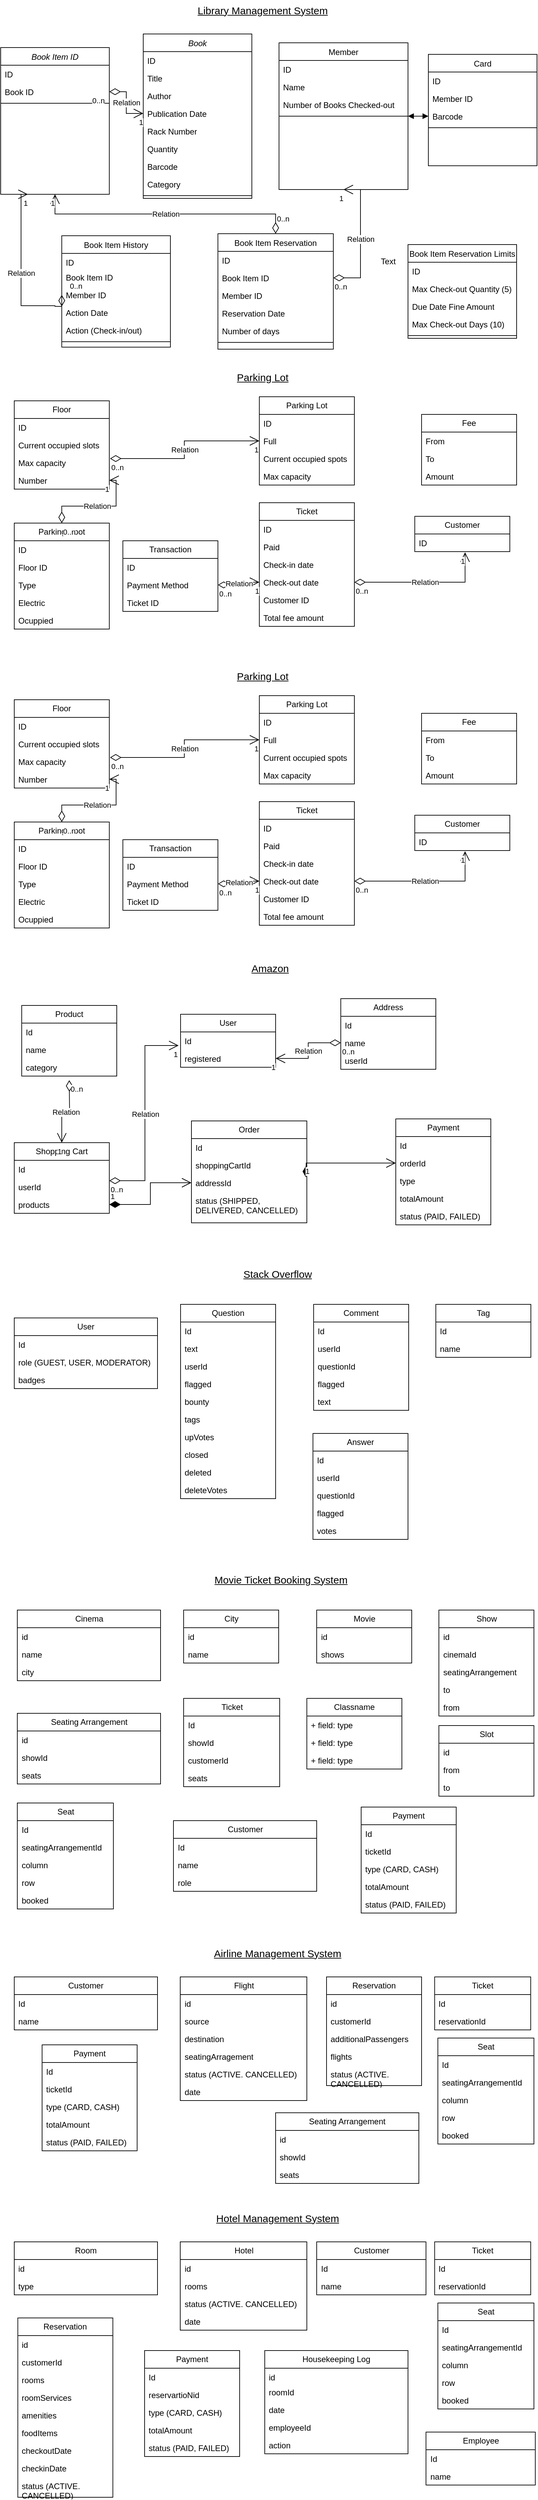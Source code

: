 <mxfile version="22.0.8" type="github">
  <diagram id="C5RBs43oDa-KdzZeNtuy" name="oop2024">
    <mxGraphModel dx="1234" dy="1065" grid="1" gridSize="10" guides="1" tooltips="1" connect="1" arrows="1" fold="1" page="1" pageScale="1" pageWidth="827" pageHeight="1169" math="0" shadow="0">
      <root>
        <mxCell id="WIyWlLk6GJQsqaUBKTNV-0" />
        <mxCell id="WIyWlLk6GJQsqaUBKTNV-1" parent="WIyWlLk6GJQsqaUBKTNV-0" />
        <mxCell id="zkfFHV4jXpPFQw0GAbJ--0" value="Book" style="swimlane;fontStyle=2;align=center;verticalAlign=top;childLayout=stackLayout;horizontal=1;startSize=26;horizontalStack=0;resizeParent=1;resizeLast=0;collapsible=1;marginBottom=0;rounded=0;shadow=0;strokeWidth=1;" parent="WIyWlLk6GJQsqaUBKTNV-1" vertex="1">
          <mxGeometry x="229" y="70" width="160" height="242" as="geometry">
            <mxRectangle x="220" y="120" width="160" height="26" as="alternateBounds" />
          </mxGeometry>
        </mxCell>
        <mxCell id="zkfFHV4jXpPFQw0GAbJ--1" value="ID" style="text;align=left;verticalAlign=top;spacingLeft=4;spacingRight=4;overflow=hidden;rotatable=0;points=[[0,0.5],[1,0.5]];portConstraint=eastwest;" parent="zkfFHV4jXpPFQw0GAbJ--0" vertex="1">
          <mxGeometry y="26" width="160" height="26" as="geometry" />
        </mxCell>
        <mxCell id="zkfFHV4jXpPFQw0GAbJ--2" value="Title" style="text;align=left;verticalAlign=top;spacingLeft=4;spacingRight=4;overflow=hidden;rotatable=0;points=[[0,0.5],[1,0.5]];portConstraint=eastwest;rounded=0;shadow=0;html=0;" parent="zkfFHV4jXpPFQw0GAbJ--0" vertex="1">
          <mxGeometry y="52" width="160" height="26" as="geometry" />
        </mxCell>
        <mxCell id="zkfFHV4jXpPFQw0GAbJ--3" value="Author" style="text;align=left;verticalAlign=top;spacingLeft=4;spacingRight=4;overflow=hidden;rotatable=0;points=[[0,0.5],[1,0.5]];portConstraint=eastwest;rounded=0;shadow=0;html=0;" parent="zkfFHV4jXpPFQw0GAbJ--0" vertex="1">
          <mxGeometry y="78" width="160" height="26" as="geometry" />
        </mxCell>
        <mxCell id="LGSr-dI72gw-elw8Qrqi-5" value="Publication Date" style="text;strokeColor=none;fillColor=none;align=left;verticalAlign=top;spacingLeft=4;spacingRight=4;overflow=hidden;rotatable=0;points=[[0,0.5],[1,0.5]];portConstraint=eastwest;whiteSpace=wrap;html=1;" vertex="1" parent="zkfFHV4jXpPFQw0GAbJ--0">
          <mxGeometry y="104" width="160" height="26" as="geometry" />
        </mxCell>
        <mxCell id="LGSr-dI72gw-elw8Qrqi-6" value="Rack Number" style="text;strokeColor=none;fillColor=none;align=left;verticalAlign=top;spacingLeft=4;spacingRight=4;overflow=hidden;rotatable=0;points=[[0,0.5],[1,0.5]];portConstraint=eastwest;whiteSpace=wrap;html=1;" vertex="1" parent="zkfFHV4jXpPFQw0GAbJ--0">
          <mxGeometry y="130" width="160" height="26" as="geometry" />
        </mxCell>
        <mxCell id="LGSr-dI72gw-elw8Qrqi-38" value="Quantity" style="text;strokeColor=none;fillColor=none;align=left;verticalAlign=top;spacingLeft=4;spacingRight=4;overflow=hidden;rotatable=0;points=[[0,0.5],[1,0.5]];portConstraint=eastwest;whiteSpace=wrap;html=1;" vertex="1" parent="zkfFHV4jXpPFQw0GAbJ--0">
          <mxGeometry y="156" width="160" height="26" as="geometry" />
        </mxCell>
        <mxCell id="LGSr-dI72gw-elw8Qrqi-47" value="Barcode" style="text;strokeColor=none;fillColor=none;align=left;verticalAlign=top;spacingLeft=4;spacingRight=4;overflow=hidden;rotatable=0;points=[[0,0.5],[1,0.5]];portConstraint=eastwest;whiteSpace=wrap;html=1;" vertex="1" parent="zkfFHV4jXpPFQw0GAbJ--0">
          <mxGeometry y="182" width="160" height="26" as="geometry" />
        </mxCell>
        <mxCell id="LGSr-dI72gw-elw8Qrqi-4" value="Category" style="text;strokeColor=none;fillColor=none;align=left;verticalAlign=top;spacingLeft=4;spacingRight=4;overflow=hidden;rotatable=0;points=[[0,0.5],[1,0.5]];portConstraint=eastwest;whiteSpace=wrap;html=1;" vertex="1" parent="zkfFHV4jXpPFQw0GAbJ--0">
          <mxGeometry y="208" width="160" height="26" as="geometry" />
        </mxCell>
        <mxCell id="zkfFHV4jXpPFQw0GAbJ--4" value="" style="line;html=1;strokeWidth=1;align=left;verticalAlign=middle;spacingTop=-1;spacingLeft=3;spacingRight=3;rotatable=0;labelPosition=right;points=[];portConstraint=eastwest;" parent="zkfFHV4jXpPFQw0GAbJ--0" vertex="1">
          <mxGeometry y="234" width="160" height="8" as="geometry" />
        </mxCell>
        <mxCell id="zkfFHV4jXpPFQw0GAbJ--13" value="Book Item Reservation" style="swimlane;fontStyle=0;align=center;verticalAlign=top;childLayout=stackLayout;horizontal=1;startSize=26;horizontalStack=0;resizeParent=1;resizeLast=0;collapsible=1;marginBottom=0;rounded=0;shadow=0;strokeWidth=1;" parent="WIyWlLk6GJQsqaUBKTNV-1" vertex="1">
          <mxGeometry x="339" y="364" width="170" height="170" as="geometry">
            <mxRectangle x="340" y="380" width="170" height="26" as="alternateBounds" />
          </mxGeometry>
        </mxCell>
        <mxCell id="zkfFHV4jXpPFQw0GAbJ--14" value="ID&#xa;" style="text;align=left;verticalAlign=top;spacingLeft=4;spacingRight=4;overflow=hidden;rotatable=0;points=[[0,0.5],[1,0.5]];portConstraint=eastwest;" parent="zkfFHV4jXpPFQw0GAbJ--13" vertex="1">
          <mxGeometry y="26" width="170" height="26" as="geometry" />
        </mxCell>
        <mxCell id="LGSr-dI72gw-elw8Qrqi-36" value="Book Item ID&lt;br&gt;" style="text;strokeColor=none;fillColor=none;align=left;verticalAlign=top;spacingLeft=4;spacingRight=4;overflow=hidden;rotatable=0;points=[[0,0.5],[1,0.5]];portConstraint=eastwest;whiteSpace=wrap;html=1;" vertex="1" parent="zkfFHV4jXpPFQw0GAbJ--13">
          <mxGeometry y="52" width="170" height="26" as="geometry" />
        </mxCell>
        <mxCell id="LGSr-dI72gw-elw8Qrqi-35" value="Member ID" style="text;strokeColor=none;fillColor=none;align=left;verticalAlign=top;spacingLeft=4;spacingRight=4;overflow=hidden;rotatable=0;points=[[0,0.5],[1,0.5]];portConstraint=eastwest;whiteSpace=wrap;html=1;" vertex="1" parent="zkfFHV4jXpPFQw0GAbJ--13">
          <mxGeometry y="78" width="170" height="26" as="geometry" />
        </mxCell>
        <mxCell id="LGSr-dI72gw-elw8Qrqi-73" value="Reservation Date" style="text;strokeColor=none;fillColor=none;align=left;verticalAlign=top;spacingLeft=4;spacingRight=4;overflow=hidden;rotatable=0;points=[[0,0.5],[1,0.5]];portConstraint=eastwest;whiteSpace=wrap;html=1;" vertex="1" parent="zkfFHV4jXpPFQw0GAbJ--13">
          <mxGeometry y="104" width="170" height="26" as="geometry" />
        </mxCell>
        <mxCell id="LGSr-dI72gw-elw8Qrqi-37" value="Number of days" style="text;strokeColor=none;fillColor=none;align=left;verticalAlign=top;spacingLeft=4;spacingRight=4;overflow=hidden;rotatable=0;points=[[0,0.5],[1,0.5]];portConstraint=eastwest;whiteSpace=wrap;html=1;" vertex="1" parent="zkfFHV4jXpPFQw0GAbJ--13">
          <mxGeometry y="130" width="170" height="26" as="geometry" />
        </mxCell>
        <mxCell id="zkfFHV4jXpPFQw0GAbJ--15" value="" style="line;html=1;strokeWidth=1;align=left;verticalAlign=middle;spacingTop=-1;spacingLeft=3;spacingRight=3;rotatable=0;labelPosition=right;points=[];portConstraint=eastwest;" parent="zkfFHV4jXpPFQw0GAbJ--13" vertex="1">
          <mxGeometry y="156" width="170" height="8" as="geometry" />
        </mxCell>
        <mxCell id="zkfFHV4jXpPFQw0GAbJ--17" value="Member" style="swimlane;fontStyle=0;align=center;verticalAlign=top;childLayout=stackLayout;horizontal=1;startSize=26;horizontalStack=0;resizeParent=1;resizeLast=0;collapsible=1;marginBottom=0;rounded=0;shadow=0;strokeWidth=1;" parent="WIyWlLk6GJQsqaUBKTNV-1" vertex="1">
          <mxGeometry x="429" y="83" width="190" height="216" as="geometry">
            <mxRectangle x="550" y="140" width="160" height="26" as="alternateBounds" />
          </mxGeometry>
        </mxCell>
        <mxCell id="zkfFHV4jXpPFQw0GAbJ--18" value="ID" style="text;align=left;verticalAlign=top;spacingLeft=4;spacingRight=4;overflow=hidden;rotatable=0;points=[[0,0.5],[1,0.5]];portConstraint=eastwest;" parent="zkfFHV4jXpPFQw0GAbJ--17" vertex="1">
          <mxGeometry y="26" width="190" height="26" as="geometry" />
        </mxCell>
        <mxCell id="zkfFHV4jXpPFQw0GAbJ--19" value="Name" style="text;align=left;verticalAlign=top;spacingLeft=4;spacingRight=4;overflow=hidden;rotatable=0;points=[[0,0.5],[1,0.5]];portConstraint=eastwest;rounded=0;shadow=0;html=0;" parent="zkfFHV4jXpPFQw0GAbJ--17" vertex="1">
          <mxGeometry y="52" width="190" height="26" as="geometry" />
        </mxCell>
        <mxCell id="LGSr-dI72gw-elw8Qrqi-15" value="Number of Books Checked-out" style="text;strokeColor=none;fillColor=none;align=left;verticalAlign=top;spacingLeft=4;spacingRight=4;overflow=hidden;rotatable=0;points=[[0,0.5],[1,0.5]];portConstraint=eastwest;whiteSpace=wrap;html=1;" vertex="1" parent="zkfFHV4jXpPFQw0GAbJ--17">
          <mxGeometry y="78" width="190" height="26" as="geometry" />
        </mxCell>
        <mxCell id="zkfFHV4jXpPFQw0GAbJ--23" value="" style="line;html=1;strokeWidth=1;align=left;verticalAlign=middle;spacingTop=-1;spacingLeft=3;spacingRight=3;rotatable=0;labelPosition=right;points=[];portConstraint=eastwest;" parent="zkfFHV4jXpPFQw0GAbJ--17" vertex="1">
          <mxGeometry y="104" width="190" height="8" as="geometry" />
        </mxCell>
        <mxCell id="LGSr-dI72gw-elw8Qrqi-9" value="Book Item History" style="swimlane;fontStyle=0;align=center;verticalAlign=top;childLayout=stackLayout;horizontal=1;startSize=26;horizontalStack=0;resizeParent=1;resizeLast=0;collapsible=1;marginBottom=0;rounded=0;shadow=0;strokeWidth=1;" vertex="1" parent="WIyWlLk6GJQsqaUBKTNV-1">
          <mxGeometry x="109" y="367" width="160" height="164" as="geometry">
            <mxRectangle x="340" y="380" width="170" height="26" as="alternateBounds" />
          </mxGeometry>
        </mxCell>
        <mxCell id="LGSr-dI72gw-elw8Qrqi-10" value="ID" style="text;align=left;verticalAlign=top;spacingLeft=4;spacingRight=4;overflow=hidden;rotatable=0;points=[[0,0.5],[1,0.5]];portConstraint=eastwest;" vertex="1" parent="LGSr-dI72gw-elw8Qrqi-9">
          <mxGeometry y="26" width="160" height="22" as="geometry" />
        </mxCell>
        <mxCell id="LGSr-dI72gw-elw8Qrqi-32" value="Book Item ID" style="text;strokeColor=none;fillColor=none;align=left;verticalAlign=top;spacingLeft=4;spacingRight=4;overflow=hidden;rotatable=0;points=[[0,0.5],[1,0.5]];portConstraint=eastwest;whiteSpace=wrap;html=1;" vertex="1" parent="LGSr-dI72gw-elw8Qrqi-9">
          <mxGeometry y="48" width="160" height="26" as="geometry" />
        </mxCell>
        <mxCell id="LGSr-dI72gw-elw8Qrqi-13" value="Member ID" style="text;strokeColor=none;fillColor=none;align=left;verticalAlign=top;spacingLeft=4;spacingRight=4;overflow=hidden;rotatable=0;points=[[0,0.5],[1,0.5]];portConstraint=eastwest;whiteSpace=wrap;html=1;" vertex="1" parent="LGSr-dI72gw-elw8Qrqi-9">
          <mxGeometry y="74" width="160" height="26" as="geometry" />
        </mxCell>
        <mxCell id="LGSr-dI72gw-elw8Qrqi-72" value="Action Date" style="text;strokeColor=none;fillColor=none;align=left;verticalAlign=top;spacingLeft=4;spacingRight=4;overflow=hidden;rotatable=0;points=[[0,0.5],[1,0.5]];portConstraint=eastwest;whiteSpace=wrap;html=1;" vertex="1" parent="LGSr-dI72gw-elw8Qrqi-9">
          <mxGeometry y="100" width="160" height="26" as="geometry" />
        </mxCell>
        <mxCell id="LGSr-dI72gw-elw8Qrqi-12" value="Action (Check-in/out)" style="text;strokeColor=none;fillColor=none;align=left;verticalAlign=top;spacingLeft=4;spacingRight=4;overflow=hidden;rotatable=0;points=[[0,0.5],[1,0.5]];portConstraint=eastwest;whiteSpace=wrap;html=1;" vertex="1" parent="LGSr-dI72gw-elw8Qrqi-9">
          <mxGeometry y="126" width="160" height="26" as="geometry" />
        </mxCell>
        <mxCell id="LGSr-dI72gw-elw8Qrqi-11" value="" style="line;html=1;strokeWidth=1;align=left;verticalAlign=middle;spacingTop=-1;spacingLeft=3;spacingRight=3;rotatable=0;labelPosition=right;points=[];portConstraint=eastwest;" vertex="1" parent="LGSr-dI72gw-elw8Qrqi-9">
          <mxGeometry y="152" width="160" height="8" as="geometry" />
        </mxCell>
        <mxCell id="LGSr-dI72gw-elw8Qrqi-17" value="Book Item Reservation Limits" style="swimlane;fontStyle=0;align=center;verticalAlign=top;childLayout=stackLayout;horizontal=1;startSize=26;horizontalStack=0;resizeParent=1;resizeLast=0;collapsible=1;marginBottom=0;rounded=0;shadow=0;strokeWidth=1;" vertex="1" parent="WIyWlLk6GJQsqaUBKTNV-1">
          <mxGeometry x="619" y="380" width="160" height="138" as="geometry">
            <mxRectangle x="340" y="380" width="170" height="26" as="alternateBounds" />
          </mxGeometry>
        </mxCell>
        <mxCell id="LGSr-dI72gw-elw8Qrqi-18" value="ID" style="text;align=left;verticalAlign=top;spacingLeft=4;spacingRight=4;overflow=hidden;rotatable=0;points=[[0,0.5],[1,0.5]];portConstraint=eastwest;" vertex="1" parent="LGSr-dI72gw-elw8Qrqi-17">
          <mxGeometry y="26" width="160" height="26" as="geometry" />
        </mxCell>
        <mxCell id="LGSr-dI72gw-elw8Qrqi-19" value="Max Check-out Quantity (5)" style="text;strokeColor=none;fillColor=none;align=left;verticalAlign=top;spacingLeft=4;spacingRight=4;overflow=hidden;rotatable=0;points=[[0,0.5],[1,0.5]];portConstraint=eastwest;whiteSpace=wrap;html=1;" vertex="1" parent="LGSr-dI72gw-elw8Qrqi-17">
          <mxGeometry y="52" width="160" height="26" as="geometry" />
        </mxCell>
        <mxCell id="LGSr-dI72gw-elw8Qrqi-34" value="Due Date Fine Amount" style="text;strokeColor=none;fillColor=none;align=left;verticalAlign=top;spacingLeft=4;spacingRight=4;overflow=hidden;rotatable=0;points=[[0,0.5],[1,0.5]];portConstraint=eastwest;whiteSpace=wrap;html=1;" vertex="1" parent="LGSr-dI72gw-elw8Qrqi-17">
          <mxGeometry y="78" width="160" height="26" as="geometry" />
        </mxCell>
        <mxCell id="LGSr-dI72gw-elw8Qrqi-20" value="Max Check-out Days (10)" style="text;strokeColor=none;fillColor=none;align=left;verticalAlign=top;spacingLeft=4;spacingRight=4;overflow=hidden;rotatable=0;points=[[0,0.5],[1,0.5]];portConstraint=eastwest;whiteSpace=wrap;html=1;" vertex="1" parent="LGSr-dI72gw-elw8Qrqi-17">
          <mxGeometry y="104" width="160" height="26" as="geometry" />
        </mxCell>
        <mxCell id="LGSr-dI72gw-elw8Qrqi-22" value="" style="line;html=1;strokeWidth=1;align=left;verticalAlign=middle;spacingTop=-1;spacingLeft=3;spacingRight=3;rotatable=0;labelPosition=right;points=[];portConstraint=eastwest;" vertex="1" parent="LGSr-dI72gw-elw8Qrqi-17">
          <mxGeometry y="130" width="160" height="8" as="geometry" />
        </mxCell>
        <mxCell id="LGSr-dI72gw-elw8Qrqi-23" value="Book Item ID" style="swimlane;fontStyle=2;align=center;verticalAlign=top;childLayout=stackLayout;horizontal=1;startSize=26;horizontalStack=0;resizeParent=1;resizeLast=0;collapsible=1;marginBottom=0;rounded=0;shadow=0;strokeWidth=1;" vertex="1" parent="WIyWlLk6GJQsqaUBKTNV-1">
          <mxGeometry x="19" y="90" width="160" height="216" as="geometry">
            <mxRectangle x="220" y="120" width="160" height="26" as="alternateBounds" />
          </mxGeometry>
        </mxCell>
        <mxCell id="LGSr-dI72gw-elw8Qrqi-24" value="ID" style="text;align=left;verticalAlign=top;spacingLeft=4;spacingRight=4;overflow=hidden;rotatable=0;points=[[0,0.5],[1,0.5]];portConstraint=eastwest;" vertex="1" parent="LGSr-dI72gw-elw8Qrqi-23">
          <mxGeometry y="26" width="160" height="26" as="geometry" />
        </mxCell>
        <mxCell id="LGSr-dI72gw-elw8Qrqi-25" value="Book ID" style="text;align=left;verticalAlign=top;spacingLeft=4;spacingRight=4;overflow=hidden;rotatable=0;points=[[0,0.5],[1,0.5]];portConstraint=eastwest;rounded=0;shadow=0;html=0;" vertex="1" parent="LGSr-dI72gw-elw8Qrqi-23">
          <mxGeometry y="52" width="160" height="26" as="geometry" />
        </mxCell>
        <mxCell id="LGSr-dI72gw-elw8Qrqi-30" value="" style="line;html=1;strokeWidth=1;align=left;verticalAlign=middle;spacingTop=-1;spacingLeft=3;spacingRight=3;rotatable=0;labelPosition=right;points=[];portConstraint=eastwest;" vertex="1" parent="LGSr-dI72gw-elw8Qrqi-23">
          <mxGeometry y="78" width="160" height="8" as="geometry" />
        </mxCell>
        <mxCell id="LGSr-dI72gw-elw8Qrqi-40" value="Card" style="swimlane;fontStyle=0;align=center;verticalAlign=top;childLayout=stackLayout;horizontal=1;startSize=26;horizontalStack=0;resizeParent=1;resizeLast=0;collapsible=1;marginBottom=0;rounded=0;shadow=0;strokeWidth=1;" vertex="1" parent="WIyWlLk6GJQsqaUBKTNV-1">
          <mxGeometry x="649" y="100" width="160" height="164" as="geometry">
            <mxRectangle x="130" y="380" width="160" height="26" as="alternateBounds" />
          </mxGeometry>
        </mxCell>
        <mxCell id="LGSr-dI72gw-elw8Qrqi-41" value="ID" style="text;align=left;verticalAlign=top;spacingLeft=4;spacingRight=4;overflow=hidden;rotatable=0;points=[[0,0.5],[1,0.5]];portConstraint=eastwest;" vertex="1" parent="LGSr-dI72gw-elw8Qrqi-40">
          <mxGeometry y="26" width="160" height="26" as="geometry" />
        </mxCell>
        <mxCell id="LGSr-dI72gw-elw8Qrqi-42" value="Member ID" style="text;align=left;verticalAlign=top;spacingLeft=4;spacingRight=4;overflow=hidden;rotatable=0;points=[[0,0.5],[1,0.5]];portConstraint=eastwest;rounded=0;shadow=0;html=0;" vertex="1" parent="LGSr-dI72gw-elw8Qrqi-40">
          <mxGeometry y="52" width="160" height="26" as="geometry" />
        </mxCell>
        <mxCell id="LGSr-dI72gw-elw8Qrqi-46" value="Barcode" style="text;strokeColor=none;fillColor=none;align=left;verticalAlign=top;spacingLeft=4;spacingRight=4;overflow=hidden;rotatable=0;points=[[0,0.5],[1,0.5]];portConstraint=eastwest;whiteSpace=wrap;html=1;" vertex="1" parent="LGSr-dI72gw-elw8Qrqi-40">
          <mxGeometry y="78" width="160" height="26" as="geometry" />
        </mxCell>
        <mxCell id="LGSr-dI72gw-elw8Qrqi-43" value="" style="line;html=1;strokeWidth=1;align=left;verticalAlign=middle;spacingTop=-1;spacingLeft=3;spacingRight=3;rotatable=0;labelPosition=right;points=[];portConstraint=eastwest;" vertex="1" parent="LGSr-dI72gw-elw8Qrqi-40">
          <mxGeometry y="104" width="160" height="8" as="geometry" />
        </mxCell>
        <mxCell id="LGSr-dI72gw-elw8Qrqi-61" value="Relation" style="endArrow=open;html=1;endSize=12;startArrow=diamondThin;startSize=14;startFill=0;edgeStyle=orthogonalEdgeStyle;rounded=0;exitX=1;exitY=0.5;exitDx=0;exitDy=0;entryX=0;entryY=0.5;entryDx=0;entryDy=0;" edge="1" parent="WIyWlLk6GJQsqaUBKTNV-1" source="LGSr-dI72gw-elw8Qrqi-25" target="LGSr-dI72gw-elw8Qrqi-5">
          <mxGeometry relative="1" as="geometry">
            <mxPoint x="199" y="201" as="sourcePoint" />
            <mxPoint x="429" y="180" as="targetPoint" />
          </mxGeometry>
        </mxCell>
        <mxCell id="LGSr-dI72gw-elw8Qrqi-62" value="0..n" style="edgeLabel;resizable=0;html=1;align=left;verticalAlign=top;" connectable="0" vertex="1" parent="LGSr-dI72gw-elw8Qrqi-61">
          <mxGeometry x="-1" relative="1" as="geometry">
            <mxPoint x="-27" as="offset" />
          </mxGeometry>
        </mxCell>
        <mxCell id="LGSr-dI72gw-elw8Qrqi-63" value="1" style="edgeLabel;resizable=0;html=1;align=right;verticalAlign=top;" connectable="0" vertex="1" parent="LGSr-dI72gw-elw8Qrqi-61">
          <mxGeometry x="1" relative="1" as="geometry" />
        </mxCell>
        <mxCell id="LGSr-dI72gw-elw8Qrqi-64" value="" style="endArrow=block;startArrow=block;endFill=1;startFill=1;html=1;rounded=0;entryX=1;entryY=0.5;entryDx=0;entryDy=0;exitX=0;exitY=0.5;exitDx=0;exitDy=0;" edge="1" parent="WIyWlLk6GJQsqaUBKTNV-1" source="LGSr-dI72gw-elw8Qrqi-46" target="zkfFHV4jXpPFQw0GAbJ--17">
          <mxGeometry width="160" relative="1" as="geometry">
            <mxPoint x="717" y="10" as="sourcePoint" />
            <mxPoint x="839" y="-20" as="targetPoint" />
          </mxGeometry>
        </mxCell>
        <mxCell id="LGSr-dI72gw-elw8Qrqi-66" value="Relation" style="endArrow=open;html=1;endSize=12;startArrow=diamondThin;startSize=14;startFill=0;edgeStyle=orthogonalEdgeStyle;rounded=0;exitX=0.5;exitY=0;exitDx=0;exitDy=0;entryX=0.5;entryY=1;entryDx=0;entryDy=0;" edge="1" parent="WIyWlLk6GJQsqaUBKTNV-1" source="zkfFHV4jXpPFQw0GAbJ--13" target="LGSr-dI72gw-elw8Qrqi-23">
          <mxGeometry relative="1" as="geometry">
            <mxPoint x="369" y="370" as="sourcePoint" />
            <mxPoint x="529" y="370" as="targetPoint" />
          </mxGeometry>
        </mxCell>
        <mxCell id="LGSr-dI72gw-elw8Qrqi-67" value="0..n" style="edgeLabel;resizable=0;html=1;align=left;verticalAlign=top;" connectable="0" vertex="1" parent="LGSr-dI72gw-elw8Qrqi-66">
          <mxGeometry x="-1" relative="1" as="geometry">
            <mxPoint y="-35" as="offset" />
          </mxGeometry>
        </mxCell>
        <mxCell id="LGSr-dI72gw-elw8Qrqi-68" value="1" style="edgeLabel;resizable=0;html=1;align=right;verticalAlign=top;" connectable="0" vertex="1" parent="LGSr-dI72gw-elw8Qrqi-66">
          <mxGeometry x="1" relative="1" as="geometry" />
        </mxCell>
        <mxCell id="LGSr-dI72gw-elw8Qrqi-69" value="Relation" style="endArrow=open;html=1;endSize=12;startArrow=diamondThin;startSize=14;startFill=0;edgeStyle=orthogonalEdgeStyle;rounded=0;entryX=0.5;entryY=1;entryDx=0;entryDy=0;exitX=1;exitY=0.5;exitDx=0;exitDy=0;" edge="1" parent="WIyWlLk6GJQsqaUBKTNV-1" source="LGSr-dI72gw-elw8Qrqi-36" target="zkfFHV4jXpPFQw0GAbJ--17">
          <mxGeometry relative="1" as="geometry">
            <mxPoint x="369" y="370" as="sourcePoint" />
            <mxPoint x="529" y="370" as="targetPoint" />
            <Array as="points">
              <mxPoint x="549" y="429" />
              <mxPoint x="549" y="299" />
            </Array>
          </mxGeometry>
        </mxCell>
        <mxCell id="LGSr-dI72gw-elw8Qrqi-70" value="0..n" style="edgeLabel;resizable=0;html=1;align=left;verticalAlign=top;" connectable="0" vertex="1" parent="LGSr-dI72gw-elw8Qrqi-69">
          <mxGeometry x="-1" relative="1" as="geometry" />
        </mxCell>
        <mxCell id="LGSr-dI72gw-elw8Qrqi-71" value="1" style="edgeLabel;resizable=0;html=1;align=right;verticalAlign=top;" connectable="0" vertex="1" parent="LGSr-dI72gw-elw8Qrqi-69">
          <mxGeometry x="1" relative="1" as="geometry" />
        </mxCell>
        <mxCell id="LGSr-dI72gw-elw8Qrqi-74" value="Relation" style="endArrow=open;html=1;endSize=12;startArrow=diamondThin;startSize=14;startFill=0;edgeStyle=orthogonalEdgeStyle;rounded=0;entryX=0.25;entryY=1;entryDx=0;entryDy=0;exitX=0;exitY=0.5;exitDx=0;exitDy=0;" edge="1" parent="WIyWlLk6GJQsqaUBKTNV-1" source="LGSr-dI72gw-elw8Qrqi-13" target="LGSr-dI72gw-elw8Qrqi-23">
          <mxGeometry relative="1" as="geometry">
            <mxPoint x="99" y="430" as="sourcePoint" />
            <mxPoint x="259" y="430" as="targetPoint" />
            <Array as="points">
              <mxPoint x="99" y="471" />
              <mxPoint x="99" y="470" />
              <mxPoint x="49" y="470" />
            </Array>
          </mxGeometry>
        </mxCell>
        <mxCell id="LGSr-dI72gw-elw8Qrqi-75" value="0..n" style="edgeLabel;resizable=0;html=1;align=left;verticalAlign=top;" connectable="0" vertex="1" parent="LGSr-dI72gw-elw8Qrqi-74">
          <mxGeometry x="-1" relative="1" as="geometry">
            <mxPoint x="10" y="-26" as="offset" />
          </mxGeometry>
        </mxCell>
        <mxCell id="LGSr-dI72gw-elw8Qrqi-76" value="1" style="edgeLabel;resizable=0;html=1;align=right;verticalAlign=top;" connectable="0" vertex="1" parent="LGSr-dI72gw-elw8Qrqi-74">
          <mxGeometry x="1" relative="1" as="geometry" />
        </mxCell>
        <mxCell id="LGSr-dI72gw-elw8Qrqi-77" value="Text" style="text;html=1;strokeColor=none;fillColor=none;align=center;verticalAlign=middle;whiteSpace=wrap;rounded=0;" vertex="1" parent="WIyWlLk6GJQsqaUBKTNV-1">
          <mxGeometry x="560" y="390" width="60" height="30" as="geometry" />
        </mxCell>
        <mxCell id="LGSr-dI72gw-elw8Qrqi-78" value="Library Management System" style="text;html=1;strokeColor=none;fillColor=none;align=center;verticalAlign=middle;whiteSpace=wrap;rounded=0;fontSize=15;fontStyle=4" vertex="1" parent="WIyWlLk6GJQsqaUBKTNV-1">
          <mxGeometry x="220" y="20" width="370" height="30" as="geometry" />
        </mxCell>
        <mxCell id="LGSr-dI72gw-elw8Qrqi-81" value="Parking Lot" style="text;html=1;strokeColor=none;fillColor=none;align=center;verticalAlign=middle;whiteSpace=wrap;rounded=0;fontSize=15;fontStyle=4" vertex="1" parent="WIyWlLk6GJQsqaUBKTNV-1">
          <mxGeometry x="220" y="560" width="370" height="30" as="geometry" />
        </mxCell>
        <mxCell id="LGSr-dI72gw-elw8Qrqi-82" value="Floor" style="swimlane;fontStyle=0;childLayout=stackLayout;horizontal=1;startSize=26;fillColor=none;horizontalStack=0;resizeParent=1;resizeParentMax=0;resizeLast=0;collapsible=1;marginBottom=0;whiteSpace=wrap;html=1;" vertex="1" parent="WIyWlLk6GJQsqaUBKTNV-1">
          <mxGeometry x="39" y="610" width="140" height="130" as="geometry" />
        </mxCell>
        <mxCell id="LGSr-dI72gw-elw8Qrqi-83" value="ID" style="text;strokeColor=none;fillColor=none;align=left;verticalAlign=top;spacingLeft=4;spacingRight=4;overflow=hidden;rotatable=0;points=[[0,0.5],[1,0.5]];portConstraint=eastwest;whiteSpace=wrap;html=1;" vertex="1" parent="LGSr-dI72gw-elw8Qrqi-82">
          <mxGeometry y="26" width="140" height="26" as="geometry" />
        </mxCell>
        <mxCell id="LGSr-dI72gw-elw8Qrqi-123" value="Current occupied slots" style="text;strokeColor=none;fillColor=none;align=left;verticalAlign=top;spacingLeft=4;spacingRight=4;overflow=hidden;rotatable=0;points=[[0,0.5],[1,0.5]];portConstraint=eastwest;whiteSpace=wrap;html=1;" vertex="1" parent="LGSr-dI72gw-elw8Qrqi-82">
          <mxGeometry y="52" width="140" height="26" as="geometry" />
        </mxCell>
        <mxCell id="LGSr-dI72gw-elw8Qrqi-124" value="Max capacity" style="text;strokeColor=none;fillColor=none;align=left;verticalAlign=top;spacingLeft=4;spacingRight=4;overflow=hidden;rotatable=0;points=[[0,0.5],[1,0.5]];portConstraint=eastwest;whiteSpace=wrap;html=1;" vertex="1" parent="LGSr-dI72gw-elw8Qrqi-82">
          <mxGeometry y="78" width="140" height="26" as="geometry" />
        </mxCell>
        <mxCell id="LGSr-dI72gw-elw8Qrqi-84" value="Number" style="text;strokeColor=none;fillColor=none;align=left;verticalAlign=top;spacingLeft=4;spacingRight=4;overflow=hidden;rotatable=0;points=[[0,0.5],[1,0.5]];portConstraint=eastwest;whiteSpace=wrap;html=1;" vertex="1" parent="LGSr-dI72gw-elw8Qrqi-82">
          <mxGeometry y="104" width="140" height="26" as="geometry" />
        </mxCell>
        <mxCell id="LGSr-dI72gw-elw8Qrqi-86" value="Parking Lot" style="swimlane;fontStyle=0;childLayout=stackLayout;horizontal=1;startSize=26;fillColor=none;horizontalStack=0;resizeParent=1;resizeParentMax=0;resizeLast=0;collapsible=1;marginBottom=0;whiteSpace=wrap;html=1;" vertex="1" parent="WIyWlLk6GJQsqaUBKTNV-1">
          <mxGeometry x="400" y="604" width="140" height="130" as="geometry" />
        </mxCell>
        <mxCell id="LGSr-dI72gw-elw8Qrqi-87" value="ID" style="text;strokeColor=none;fillColor=none;align=left;verticalAlign=top;spacingLeft=4;spacingRight=4;overflow=hidden;rotatable=0;points=[[0,0.5],[1,0.5]];portConstraint=eastwest;whiteSpace=wrap;html=1;" vertex="1" parent="LGSr-dI72gw-elw8Qrqi-86">
          <mxGeometry y="26" width="140" height="26" as="geometry" />
        </mxCell>
        <mxCell id="LGSr-dI72gw-elw8Qrqi-115" value="Full" style="text;strokeColor=none;fillColor=none;align=left;verticalAlign=top;spacingLeft=4;spacingRight=4;overflow=hidden;rotatable=0;points=[[0,0.5],[1,0.5]];portConstraint=eastwest;whiteSpace=wrap;html=1;" vertex="1" parent="LGSr-dI72gw-elw8Qrqi-86">
          <mxGeometry y="52" width="140" height="26" as="geometry" />
        </mxCell>
        <mxCell id="LGSr-dI72gw-elw8Qrqi-116" value="Current occupied spots" style="text;strokeColor=none;fillColor=none;align=left;verticalAlign=top;spacingLeft=4;spacingRight=4;overflow=hidden;rotatable=0;points=[[0,0.5],[1,0.5]];portConstraint=eastwest;whiteSpace=wrap;html=1;" vertex="1" parent="LGSr-dI72gw-elw8Qrqi-86">
          <mxGeometry y="78" width="140" height="26" as="geometry" />
        </mxCell>
        <mxCell id="LGSr-dI72gw-elw8Qrqi-114" value="Max capacity" style="text;strokeColor=none;fillColor=none;align=left;verticalAlign=top;spacingLeft=4;spacingRight=4;overflow=hidden;rotatable=0;points=[[0,0.5],[1,0.5]];portConstraint=eastwest;whiteSpace=wrap;html=1;" vertex="1" parent="LGSr-dI72gw-elw8Qrqi-86">
          <mxGeometry y="104" width="140" height="26" as="geometry" />
        </mxCell>
        <mxCell id="LGSr-dI72gw-elw8Qrqi-97" value="Customer" style="swimlane;fontStyle=0;childLayout=stackLayout;horizontal=1;startSize=26;fillColor=none;horizontalStack=0;resizeParent=1;resizeParentMax=0;resizeLast=0;collapsible=1;marginBottom=0;whiteSpace=wrap;html=1;" vertex="1" parent="WIyWlLk6GJQsqaUBKTNV-1">
          <mxGeometry x="629" y="780" width="140" height="52" as="geometry" />
        </mxCell>
        <mxCell id="LGSr-dI72gw-elw8Qrqi-98" value="ID" style="text;strokeColor=none;fillColor=none;align=left;verticalAlign=top;spacingLeft=4;spacingRight=4;overflow=hidden;rotatable=0;points=[[0,0.5],[1,0.5]];portConstraint=eastwest;whiteSpace=wrap;html=1;" vertex="1" parent="LGSr-dI72gw-elw8Qrqi-97">
          <mxGeometry y="26" width="140" height="26" as="geometry" />
        </mxCell>
        <mxCell id="LGSr-dI72gw-elw8Qrqi-99" value="Ticket" style="swimlane;fontStyle=0;childLayout=stackLayout;horizontal=1;startSize=26;fillColor=none;horizontalStack=0;resizeParent=1;resizeParentMax=0;resizeLast=0;collapsible=1;marginBottom=0;whiteSpace=wrap;html=1;" vertex="1" parent="WIyWlLk6GJQsqaUBKTNV-1">
          <mxGeometry x="400" y="760" width="140" height="182" as="geometry" />
        </mxCell>
        <mxCell id="LGSr-dI72gw-elw8Qrqi-100" value="ID" style="text;strokeColor=none;fillColor=none;align=left;verticalAlign=top;spacingLeft=4;spacingRight=4;overflow=hidden;rotatable=0;points=[[0,0.5],[1,0.5]];portConstraint=eastwest;whiteSpace=wrap;html=1;" vertex="1" parent="LGSr-dI72gw-elw8Qrqi-99">
          <mxGeometry y="26" width="140" height="26" as="geometry" />
        </mxCell>
        <mxCell id="LGSr-dI72gw-elw8Qrqi-113" value="Paid" style="text;strokeColor=none;fillColor=none;align=left;verticalAlign=top;spacingLeft=4;spacingRight=4;overflow=hidden;rotatable=0;points=[[0,0.5],[1,0.5]];portConstraint=eastwest;whiteSpace=wrap;html=1;" vertex="1" parent="LGSr-dI72gw-elw8Qrqi-99">
          <mxGeometry y="52" width="140" height="26" as="geometry" />
        </mxCell>
        <mxCell id="LGSr-dI72gw-elw8Qrqi-125" value="Check-in date" style="text;strokeColor=none;fillColor=none;align=left;verticalAlign=top;spacingLeft=4;spacingRight=4;overflow=hidden;rotatable=0;points=[[0,0.5],[1,0.5]];portConstraint=eastwest;whiteSpace=wrap;html=1;" vertex="1" parent="LGSr-dI72gw-elw8Qrqi-99">
          <mxGeometry y="78" width="140" height="26" as="geometry" />
        </mxCell>
        <mxCell id="LGSr-dI72gw-elw8Qrqi-126" value="Check-out date" style="text;strokeColor=none;fillColor=none;align=left;verticalAlign=top;spacingLeft=4;spacingRight=4;overflow=hidden;rotatable=0;points=[[0,0.5],[1,0.5]];portConstraint=eastwest;whiteSpace=wrap;html=1;" vertex="1" parent="LGSr-dI72gw-elw8Qrqi-99">
          <mxGeometry y="104" width="140" height="26" as="geometry" />
        </mxCell>
        <mxCell id="LGSr-dI72gw-elw8Qrqi-139" value="&lt;meta charset=&quot;utf-8&quot;&gt;&lt;span style=&quot;color: rgb(0, 0, 0); font-family: Helvetica; font-size: 12px; font-style: normal; font-variant-ligatures: normal; font-variant-caps: normal; font-weight: 400; letter-spacing: normal; orphans: 2; text-align: left; text-indent: 0px; text-transform: none; widows: 2; word-spacing: 0px; -webkit-text-stroke-width: 0px; background-color: rgb(251, 251, 251); text-decoration-thickness: initial; text-decoration-style: initial; text-decoration-color: initial; float: none; display: inline !important;&quot;&gt;Customer ID&lt;/span&gt;" style="text;strokeColor=none;fillColor=none;align=left;verticalAlign=top;spacingLeft=4;spacingRight=4;overflow=hidden;rotatable=0;points=[[0,0.5],[1,0.5]];portConstraint=eastwest;whiteSpace=wrap;html=1;" vertex="1" parent="LGSr-dI72gw-elw8Qrqi-99">
          <mxGeometry y="130" width="140" height="26" as="geometry" />
        </mxCell>
        <mxCell id="LGSr-dI72gw-elw8Qrqi-108" value="Total fee amount" style="text;strokeColor=none;fillColor=none;align=left;verticalAlign=top;spacingLeft=4;spacingRight=4;overflow=hidden;rotatable=0;points=[[0,0.5],[1,0.5]];portConstraint=eastwest;whiteSpace=wrap;html=1;" vertex="1" parent="LGSr-dI72gw-elw8Qrqi-99">
          <mxGeometry y="156" width="140" height="26" as="geometry" />
        </mxCell>
        <mxCell id="LGSr-dI72gw-elw8Qrqi-103" value="Transaction" style="swimlane;fontStyle=0;childLayout=stackLayout;horizontal=1;startSize=26;fillColor=none;horizontalStack=0;resizeParent=1;resizeParentMax=0;resizeLast=0;collapsible=1;marginBottom=0;whiteSpace=wrap;html=1;" vertex="1" parent="WIyWlLk6GJQsqaUBKTNV-1">
          <mxGeometry x="199" y="816" width="140" height="104" as="geometry" />
        </mxCell>
        <mxCell id="LGSr-dI72gw-elw8Qrqi-104" value="ID" style="text;strokeColor=none;fillColor=none;align=left;verticalAlign=top;spacingLeft=4;spacingRight=4;overflow=hidden;rotatable=0;points=[[0,0.5],[1,0.5]];portConstraint=eastwest;whiteSpace=wrap;html=1;" vertex="1" parent="LGSr-dI72gw-elw8Qrqi-103">
          <mxGeometry y="26" width="140" height="26" as="geometry" />
        </mxCell>
        <mxCell id="LGSr-dI72gw-elw8Qrqi-111" value="Payment Method" style="text;strokeColor=none;fillColor=none;align=left;verticalAlign=top;spacingLeft=4;spacingRight=4;overflow=hidden;rotatable=0;points=[[0,0.5],[1,0.5]];portConstraint=eastwest;whiteSpace=wrap;html=1;" vertex="1" parent="LGSr-dI72gw-elw8Qrqi-103">
          <mxGeometry y="52" width="140" height="26" as="geometry" />
        </mxCell>
        <mxCell id="LGSr-dI72gw-elw8Qrqi-106" value="Ticket ID" style="text;strokeColor=none;fillColor=none;align=left;verticalAlign=top;spacingLeft=4;spacingRight=4;overflow=hidden;rotatable=0;points=[[0,0.5],[1,0.5]];portConstraint=eastwest;whiteSpace=wrap;html=1;" vertex="1" parent="LGSr-dI72gw-elw8Qrqi-103">
          <mxGeometry y="78" width="140" height="26" as="geometry" />
        </mxCell>
        <mxCell id="LGSr-dI72gw-elw8Qrqi-117" value="Parking Spot" style="swimlane;fontStyle=0;childLayout=stackLayout;horizontal=1;startSize=26;fillColor=none;horizontalStack=0;resizeParent=1;resizeParentMax=0;resizeLast=0;collapsible=1;marginBottom=0;whiteSpace=wrap;html=1;" vertex="1" parent="WIyWlLk6GJQsqaUBKTNV-1">
          <mxGeometry x="39" y="790" width="140" height="156" as="geometry" />
        </mxCell>
        <mxCell id="LGSr-dI72gw-elw8Qrqi-118" value="ID" style="text;strokeColor=none;fillColor=none;align=left;verticalAlign=top;spacingLeft=4;spacingRight=4;overflow=hidden;rotatable=0;points=[[0,0.5],[1,0.5]];portConstraint=eastwest;whiteSpace=wrap;html=1;" vertex="1" parent="LGSr-dI72gw-elw8Qrqi-117">
          <mxGeometry y="26" width="140" height="26" as="geometry" />
        </mxCell>
        <mxCell id="LGSr-dI72gw-elw8Qrqi-120" value="Floor ID" style="text;strokeColor=none;fillColor=none;align=left;verticalAlign=top;spacingLeft=4;spacingRight=4;overflow=hidden;rotatable=0;points=[[0,0.5],[1,0.5]];portConstraint=eastwest;whiteSpace=wrap;html=1;" vertex="1" parent="LGSr-dI72gw-elw8Qrqi-117">
          <mxGeometry y="52" width="140" height="26" as="geometry" />
        </mxCell>
        <mxCell id="LGSr-dI72gw-elw8Qrqi-119" value="Type" style="text;strokeColor=none;fillColor=none;align=left;verticalAlign=top;spacingLeft=4;spacingRight=4;overflow=hidden;rotatable=0;points=[[0,0.5],[1,0.5]];portConstraint=eastwest;whiteSpace=wrap;html=1;" vertex="1" parent="LGSr-dI72gw-elw8Qrqi-117">
          <mxGeometry y="78" width="140" height="26" as="geometry" />
        </mxCell>
        <mxCell id="LGSr-dI72gw-elw8Qrqi-121" value="Electric" style="text;strokeColor=none;fillColor=none;align=left;verticalAlign=top;spacingLeft=4;spacingRight=4;overflow=hidden;rotatable=0;points=[[0,0.5],[1,0.5]];portConstraint=eastwest;whiteSpace=wrap;html=1;" vertex="1" parent="LGSr-dI72gw-elw8Qrqi-117">
          <mxGeometry y="104" width="140" height="26" as="geometry" />
        </mxCell>
        <mxCell id="LGSr-dI72gw-elw8Qrqi-122" value="Ocuppied" style="text;strokeColor=none;fillColor=none;align=left;verticalAlign=top;spacingLeft=4;spacingRight=4;overflow=hidden;rotatable=0;points=[[0,0.5],[1,0.5]];portConstraint=eastwest;whiteSpace=wrap;html=1;" vertex="1" parent="LGSr-dI72gw-elw8Qrqi-117">
          <mxGeometry y="130" width="140" height="26" as="geometry" />
        </mxCell>
        <mxCell id="LGSr-dI72gw-elw8Qrqi-128" value="Fee" style="swimlane;fontStyle=0;childLayout=stackLayout;horizontal=1;startSize=26;fillColor=none;horizontalStack=0;resizeParent=1;resizeParentMax=0;resizeLast=0;collapsible=1;marginBottom=0;whiteSpace=wrap;html=1;" vertex="1" parent="WIyWlLk6GJQsqaUBKTNV-1">
          <mxGeometry x="639" y="630" width="140" height="104" as="geometry" />
        </mxCell>
        <mxCell id="LGSr-dI72gw-elw8Qrqi-130" value="From" style="text;strokeColor=none;fillColor=none;align=left;verticalAlign=top;spacingLeft=4;spacingRight=4;overflow=hidden;rotatable=0;points=[[0,0.5],[1,0.5]];portConstraint=eastwest;whiteSpace=wrap;html=1;" vertex="1" parent="LGSr-dI72gw-elw8Qrqi-128">
          <mxGeometry y="26" width="140" height="26" as="geometry" />
        </mxCell>
        <mxCell id="LGSr-dI72gw-elw8Qrqi-134" value="To" style="text;strokeColor=none;fillColor=none;align=left;verticalAlign=top;spacingLeft=4;spacingRight=4;overflow=hidden;rotatable=0;points=[[0,0.5],[1,0.5]];portConstraint=eastwest;whiteSpace=wrap;html=1;" vertex="1" parent="LGSr-dI72gw-elw8Qrqi-128">
          <mxGeometry y="52" width="140" height="26" as="geometry" />
        </mxCell>
        <mxCell id="LGSr-dI72gw-elw8Qrqi-132" value="Amount" style="text;strokeColor=none;fillColor=none;align=left;verticalAlign=top;spacingLeft=4;spacingRight=4;overflow=hidden;rotatable=0;points=[[0,0.5],[1,0.5]];portConstraint=eastwest;whiteSpace=wrap;html=1;" vertex="1" parent="LGSr-dI72gw-elw8Qrqi-128">
          <mxGeometry y="78" width="140" height="26" as="geometry" />
        </mxCell>
        <mxCell id="LGSr-dI72gw-elw8Qrqi-136" value="Relation" style="endArrow=open;html=1;endSize=12;startArrow=diamondThin;startSize=14;startFill=0;edgeStyle=orthogonalEdgeStyle;rounded=0;entryX=0;entryY=0.5;entryDx=0;entryDy=0;exitX=1.007;exitY=0.269;exitDx=0;exitDy=0;exitPerimeter=0;" edge="1" parent="WIyWlLk6GJQsqaUBKTNV-1" source="LGSr-dI72gw-elw8Qrqi-124" target="LGSr-dI72gw-elw8Qrqi-115">
          <mxGeometry relative="1" as="geometry">
            <mxPoint x="190" y="700" as="sourcePoint" />
            <mxPoint x="350" y="700" as="targetPoint" />
          </mxGeometry>
        </mxCell>
        <mxCell id="LGSr-dI72gw-elw8Qrqi-137" value="0..n" style="edgeLabel;resizable=0;html=1;align=left;verticalAlign=top;" connectable="0" vertex="1" parent="LGSr-dI72gw-elw8Qrqi-136">
          <mxGeometry x="-1" relative="1" as="geometry" />
        </mxCell>
        <mxCell id="LGSr-dI72gw-elw8Qrqi-138" value="1" style="edgeLabel;resizable=0;html=1;align=right;verticalAlign=top;" connectable="0" vertex="1" parent="LGSr-dI72gw-elw8Qrqi-136">
          <mxGeometry x="1" relative="1" as="geometry" />
        </mxCell>
        <mxCell id="LGSr-dI72gw-elw8Qrqi-140" value="Relation" style="endArrow=open;html=1;endSize=12;startArrow=diamondThin;startSize=14;startFill=0;edgeStyle=orthogonalEdgeStyle;rounded=0;entryX=1;entryY=0.5;entryDx=0;entryDy=0;exitX=0.5;exitY=0;exitDx=0;exitDy=0;" edge="1" parent="WIyWlLk6GJQsqaUBKTNV-1" source="LGSr-dI72gw-elw8Qrqi-117" target="LGSr-dI72gw-elw8Qrqi-84">
          <mxGeometry relative="1" as="geometry">
            <mxPoint x="70" y="840" as="sourcePoint" />
            <mxPoint x="170" y="1030" as="targetPoint" />
          </mxGeometry>
        </mxCell>
        <mxCell id="LGSr-dI72gw-elw8Qrqi-141" value="0..n" style="edgeLabel;resizable=0;html=1;align=left;verticalAlign=top;" connectable="0" vertex="1" parent="LGSr-dI72gw-elw8Qrqi-140">
          <mxGeometry x="-1" relative="1" as="geometry" />
        </mxCell>
        <mxCell id="LGSr-dI72gw-elw8Qrqi-142" value="1" style="edgeLabel;resizable=0;html=1;align=right;verticalAlign=top;" connectable="0" vertex="1" parent="LGSr-dI72gw-elw8Qrqi-140">
          <mxGeometry x="1" relative="1" as="geometry" />
        </mxCell>
        <mxCell id="LGSr-dI72gw-elw8Qrqi-143" value="Relation" style="endArrow=open;html=1;endSize=12;startArrow=diamondThin;startSize=14;startFill=0;edgeStyle=orthogonalEdgeStyle;rounded=0;entryX=0.529;entryY=1.038;entryDx=0;entryDy=0;exitX=1;exitY=0.5;exitDx=0;exitDy=0;entryPerimeter=0;" edge="1" parent="WIyWlLk6GJQsqaUBKTNV-1" source="LGSr-dI72gw-elw8Qrqi-126" target="LGSr-dI72gw-elw8Qrqi-98">
          <mxGeometry relative="1" as="geometry">
            <mxPoint x="640" y="1009" as="sourcePoint" />
            <mxPoint x="710" y="946" as="targetPoint" />
          </mxGeometry>
        </mxCell>
        <mxCell id="LGSr-dI72gw-elw8Qrqi-144" value="0..n" style="edgeLabel;resizable=0;html=1;align=left;verticalAlign=top;" connectable="0" vertex="1" parent="LGSr-dI72gw-elw8Qrqi-143">
          <mxGeometry x="-1" relative="1" as="geometry" />
        </mxCell>
        <mxCell id="LGSr-dI72gw-elw8Qrqi-145" value="1" style="edgeLabel;resizable=0;html=1;align=right;verticalAlign=top;" connectable="0" vertex="1" parent="LGSr-dI72gw-elw8Qrqi-143">
          <mxGeometry x="1" relative="1" as="geometry" />
        </mxCell>
        <mxCell id="LGSr-dI72gw-elw8Qrqi-146" value="Relation" style="endArrow=open;html=1;endSize=12;startArrow=diamondThin;startSize=14;startFill=0;edgeStyle=orthogonalEdgeStyle;rounded=0;entryX=0;entryY=0.5;entryDx=0;entryDy=0;exitX=1;exitY=0.5;exitDx=0;exitDy=0;" edge="1" parent="WIyWlLk6GJQsqaUBKTNV-1" source="LGSr-dI72gw-elw8Qrqi-111" target="LGSr-dI72gw-elw8Qrqi-126">
          <mxGeometry relative="1" as="geometry">
            <mxPoint x="186.5" y="1024" as="sourcePoint" />
            <mxPoint x="349.5" y="980" as="targetPoint" />
          </mxGeometry>
        </mxCell>
        <mxCell id="LGSr-dI72gw-elw8Qrqi-147" value="0..n" style="edgeLabel;resizable=0;html=1;align=left;verticalAlign=top;" connectable="0" vertex="1" parent="LGSr-dI72gw-elw8Qrqi-146">
          <mxGeometry x="-1" relative="1" as="geometry" />
        </mxCell>
        <mxCell id="LGSr-dI72gw-elw8Qrqi-148" value="1" style="edgeLabel;resizable=0;html=1;align=right;verticalAlign=top;" connectable="0" vertex="1" parent="LGSr-dI72gw-elw8Qrqi-146">
          <mxGeometry x="1" relative="1" as="geometry" />
        </mxCell>
        <mxCell id="LGSr-dI72gw-elw8Qrqi-149" value="Parking Lot" style="text;html=1;strokeColor=none;fillColor=none;align=center;verticalAlign=middle;whiteSpace=wrap;rounded=0;fontSize=15;fontStyle=4" vertex="1" parent="WIyWlLk6GJQsqaUBKTNV-1">
          <mxGeometry x="220" y="1000" width="370" height="30" as="geometry" />
        </mxCell>
        <mxCell id="LGSr-dI72gw-elw8Qrqi-150" value="Floor" style="swimlane;fontStyle=0;childLayout=stackLayout;horizontal=1;startSize=26;fillColor=none;horizontalStack=0;resizeParent=1;resizeParentMax=0;resizeLast=0;collapsible=1;marginBottom=0;whiteSpace=wrap;html=1;" vertex="1" parent="WIyWlLk6GJQsqaUBKTNV-1">
          <mxGeometry x="39" y="1050" width="140" height="130" as="geometry" />
        </mxCell>
        <mxCell id="LGSr-dI72gw-elw8Qrqi-151" value="ID" style="text;strokeColor=none;fillColor=none;align=left;verticalAlign=top;spacingLeft=4;spacingRight=4;overflow=hidden;rotatable=0;points=[[0,0.5],[1,0.5]];portConstraint=eastwest;whiteSpace=wrap;html=1;" vertex="1" parent="LGSr-dI72gw-elw8Qrqi-150">
          <mxGeometry y="26" width="140" height="26" as="geometry" />
        </mxCell>
        <mxCell id="LGSr-dI72gw-elw8Qrqi-152" value="Current occupied slots" style="text;strokeColor=none;fillColor=none;align=left;verticalAlign=top;spacingLeft=4;spacingRight=4;overflow=hidden;rotatable=0;points=[[0,0.5],[1,0.5]];portConstraint=eastwest;whiteSpace=wrap;html=1;" vertex="1" parent="LGSr-dI72gw-elw8Qrqi-150">
          <mxGeometry y="52" width="140" height="26" as="geometry" />
        </mxCell>
        <mxCell id="LGSr-dI72gw-elw8Qrqi-153" value="Max capacity" style="text;strokeColor=none;fillColor=none;align=left;verticalAlign=top;spacingLeft=4;spacingRight=4;overflow=hidden;rotatable=0;points=[[0,0.5],[1,0.5]];portConstraint=eastwest;whiteSpace=wrap;html=1;" vertex="1" parent="LGSr-dI72gw-elw8Qrqi-150">
          <mxGeometry y="78" width="140" height="26" as="geometry" />
        </mxCell>
        <mxCell id="LGSr-dI72gw-elw8Qrqi-154" value="Number" style="text;strokeColor=none;fillColor=none;align=left;verticalAlign=top;spacingLeft=4;spacingRight=4;overflow=hidden;rotatable=0;points=[[0,0.5],[1,0.5]];portConstraint=eastwest;whiteSpace=wrap;html=1;" vertex="1" parent="LGSr-dI72gw-elw8Qrqi-150">
          <mxGeometry y="104" width="140" height="26" as="geometry" />
        </mxCell>
        <mxCell id="LGSr-dI72gw-elw8Qrqi-155" value="Parking Lot" style="swimlane;fontStyle=0;childLayout=stackLayout;horizontal=1;startSize=26;fillColor=none;horizontalStack=0;resizeParent=1;resizeParentMax=0;resizeLast=0;collapsible=1;marginBottom=0;whiteSpace=wrap;html=1;" vertex="1" parent="WIyWlLk6GJQsqaUBKTNV-1">
          <mxGeometry x="400" y="1044" width="140" height="130" as="geometry" />
        </mxCell>
        <mxCell id="LGSr-dI72gw-elw8Qrqi-156" value="ID" style="text;strokeColor=none;fillColor=none;align=left;verticalAlign=top;spacingLeft=4;spacingRight=4;overflow=hidden;rotatable=0;points=[[0,0.5],[1,0.5]];portConstraint=eastwest;whiteSpace=wrap;html=1;" vertex="1" parent="LGSr-dI72gw-elw8Qrqi-155">
          <mxGeometry y="26" width="140" height="26" as="geometry" />
        </mxCell>
        <mxCell id="LGSr-dI72gw-elw8Qrqi-157" value="Full" style="text;strokeColor=none;fillColor=none;align=left;verticalAlign=top;spacingLeft=4;spacingRight=4;overflow=hidden;rotatable=0;points=[[0,0.5],[1,0.5]];portConstraint=eastwest;whiteSpace=wrap;html=1;" vertex="1" parent="LGSr-dI72gw-elw8Qrqi-155">
          <mxGeometry y="52" width="140" height="26" as="geometry" />
        </mxCell>
        <mxCell id="LGSr-dI72gw-elw8Qrqi-158" value="Current occupied spots" style="text;strokeColor=none;fillColor=none;align=left;verticalAlign=top;spacingLeft=4;spacingRight=4;overflow=hidden;rotatable=0;points=[[0,0.5],[1,0.5]];portConstraint=eastwest;whiteSpace=wrap;html=1;" vertex="1" parent="LGSr-dI72gw-elw8Qrqi-155">
          <mxGeometry y="78" width="140" height="26" as="geometry" />
        </mxCell>
        <mxCell id="LGSr-dI72gw-elw8Qrqi-159" value="Max capacity" style="text;strokeColor=none;fillColor=none;align=left;verticalAlign=top;spacingLeft=4;spacingRight=4;overflow=hidden;rotatable=0;points=[[0,0.5],[1,0.5]];portConstraint=eastwest;whiteSpace=wrap;html=1;" vertex="1" parent="LGSr-dI72gw-elw8Qrqi-155">
          <mxGeometry y="104" width="140" height="26" as="geometry" />
        </mxCell>
        <mxCell id="LGSr-dI72gw-elw8Qrqi-160" value="Customer" style="swimlane;fontStyle=0;childLayout=stackLayout;horizontal=1;startSize=26;fillColor=none;horizontalStack=0;resizeParent=1;resizeParentMax=0;resizeLast=0;collapsible=1;marginBottom=0;whiteSpace=wrap;html=1;" vertex="1" parent="WIyWlLk6GJQsqaUBKTNV-1">
          <mxGeometry x="629" y="1220" width="140" height="52" as="geometry" />
        </mxCell>
        <mxCell id="LGSr-dI72gw-elw8Qrqi-161" value="ID" style="text;strokeColor=none;fillColor=none;align=left;verticalAlign=top;spacingLeft=4;spacingRight=4;overflow=hidden;rotatable=0;points=[[0,0.5],[1,0.5]];portConstraint=eastwest;whiteSpace=wrap;html=1;" vertex="1" parent="LGSr-dI72gw-elw8Qrqi-160">
          <mxGeometry y="26" width="140" height="26" as="geometry" />
        </mxCell>
        <mxCell id="LGSr-dI72gw-elw8Qrqi-162" value="Ticket" style="swimlane;fontStyle=0;childLayout=stackLayout;horizontal=1;startSize=26;fillColor=none;horizontalStack=0;resizeParent=1;resizeParentMax=0;resizeLast=0;collapsible=1;marginBottom=0;whiteSpace=wrap;html=1;" vertex="1" parent="WIyWlLk6GJQsqaUBKTNV-1">
          <mxGeometry x="400" y="1200" width="140" height="182" as="geometry" />
        </mxCell>
        <mxCell id="LGSr-dI72gw-elw8Qrqi-163" value="ID" style="text;strokeColor=none;fillColor=none;align=left;verticalAlign=top;spacingLeft=4;spacingRight=4;overflow=hidden;rotatable=0;points=[[0,0.5],[1,0.5]];portConstraint=eastwest;whiteSpace=wrap;html=1;" vertex="1" parent="LGSr-dI72gw-elw8Qrqi-162">
          <mxGeometry y="26" width="140" height="26" as="geometry" />
        </mxCell>
        <mxCell id="LGSr-dI72gw-elw8Qrqi-164" value="Paid" style="text;strokeColor=none;fillColor=none;align=left;verticalAlign=top;spacingLeft=4;spacingRight=4;overflow=hidden;rotatable=0;points=[[0,0.5],[1,0.5]];portConstraint=eastwest;whiteSpace=wrap;html=1;" vertex="1" parent="LGSr-dI72gw-elw8Qrqi-162">
          <mxGeometry y="52" width="140" height="26" as="geometry" />
        </mxCell>
        <mxCell id="LGSr-dI72gw-elw8Qrqi-165" value="Check-in date" style="text;strokeColor=none;fillColor=none;align=left;verticalAlign=top;spacingLeft=4;spacingRight=4;overflow=hidden;rotatable=0;points=[[0,0.5],[1,0.5]];portConstraint=eastwest;whiteSpace=wrap;html=1;" vertex="1" parent="LGSr-dI72gw-elw8Qrqi-162">
          <mxGeometry y="78" width="140" height="26" as="geometry" />
        </mxCell>
        <mxCell id="LGSr-dI72gw-elw8Qrqi-166" value="Check-out date" style="text;strokeColor=none;fillColor=none;align=left;verticalAlign=top;spacingLeft=4;spacingRight=4;overflow=hidden;rotatable=0;points=[[0,0.5],[1,0.5]];portConstraint=eastwest;whiteSpace=wrap;html=1;" vertex="1" parent="LGSr-dI72gw-elw8Qrqi-162">
          <mxGeometry y="104" width="140" height="26" as="geometry" />
        </mxCell>
        <mxCell id="LGSr-dI72gw-elw8Qrqi-167" value="&lt;meta charset=&quot;utf-8&quot;&gt;&lt;span style=&quot;color: rgb(0, 0, 0); font-family: Helvetica; font-size: 12px; font-style: normal; font-variant-ligatures: normal; font-variant-caps: normal; font-weight: 400; letter-spacing: normal; orphans: 2; text-align: left; text-indent: 0px; text-transform: none; widows: 2; word-spacing: 0px; -webkit-text-stroke-width: 0px; background-color: rgb(251, 251, 251); text-decoration-thickness: initial; text-decoration-style: initial; text-decoration-color: initial; float: none; display: inline !important;&quot;&gt;Customer ID&lt;/span&gt;" style="text;strokeColor=none;fillColor=none;align=left;verticalAlign=top;spacingLeft=4;spacingRight=4;overflow=hidden;rotatable=0;points=[[0,0.5],[1,0.5]];portConstraint=eastwest;whiteSpace=wrap;html=1;" vertex="1" parent="LGSr-dI72gw-elw8Qrqi-162">
          <mxGeometry y="130" width="140" height="26" as="geometry" />
        </mxCell>
        <mxCell id="LGSr-dI72gw-elw8Qrqi-168" value="Total fee amount" style="text;strokeColor=none;fillColor=none;align=left;verticalAlign=top;spacingLeft=4;spacingRight=4;overflow=hidden;rotatable=0;points=[[0,0.5],[1,0.5]];portConstraint=eastwest;whiteSpace=wrap;html=1;" vertex="1" parent="LGSr-dI72gw-elw8Qrqi-162">
          <mxGeometry y="156" width="140" height="26" as="geometry" />
        </mxCell>
        <mxCell id="LGSr-dI72gw-elw8Qrqi-169" value="Transaction" style="swimlane;fontStyle=0;childLayout=stackLayout;horizontal=1;startSize=26;fillColor=none;horizontalStack=0;resizeParent=1;resizeParentMax=0;resizeLast=0;collapsible=1;marginBottom=0;whiteSpace=wrap;html=1;" vertex="1" parent="WIyWlLk6GJQsqaUBKTNV-1">
          <mxGeometry x="199" y="1256" width="140" height="104" as="geometry" />
        </mxCell>
        <mxCell id="LGSr-dI72gw-elw8Qrqi-170" value="ID" style="text;strokeColor=none;fillColor=none;align=left;verticalAlign=top;spacingLeft=4;spacingRight=4;overflow=hidden;rotatable=0;points=[[0,0.5],[1,0.5]];portConstraint=eastwest;whiteSpace=wrap;html=1;" vertex="1" parent="LGSr-dI72gw-elw8Qrqi-169">
          <mxGeometry y="26" width="140" height="26" as="geometry" />
        </mxCell>
        <mxCell id="LGSr-dI72gw-elw8Qrqi-171" value="Payment Method" style="text;strokeColor=none;fillColor=none;align=left;verticalAlign=top;spacingLeft=4;spacingRight=4;overflow=hidden;rotatable=0;points=[[0,0.5],[1,0.5]];portConstraint=eastwest;whiteSpace=wrap;html=1;" vertex="1" parent="LGSr-dI72gw-elw8Qrqi-169">
          <mxGeometry y="52" width="140" height="26" as="geometry" />
        </mxCell>
        <mxCell id="LGSr-dI72gw-elw8Qrqi-172" value="Ticket ID" style="text;strokeColor=none;fillColor=none;align=left;verticalAlign=top;spacingLeft=4;spacingRight=4;overflow=hidden;rotatable=0;points=[[0,0.5],[1,0.5]];portConstraint=eastwest;whiteSpace=wrap;html=1;" vertex="1" parent="LGSr-dI72gw-elw8Qrqi-169">
          <mxGeometry y="78" width="140" height="26" as="geometry" />
        </mxCell>
        <mxCell id="LGSr-dI72gw-elw8Qrqi-173" value="Parking Spot" style="swimlane;fontStyle=0;childLayout=stackLayout;horizontal=1;startSize=26;fillColor=none;horizontalStack=0;resizeParent=1;resizeParentMax=0;resizeLast=0;collapsible=1;marginBottom=0;whiteSpace=wrap;html=1;" vertex="1" parent="WIyWlLk6GJQsqaUBKTNV-1">
          <mxGeometry x="39" y="1230" width="140" height="156" as="geometry" />
        </mxCell>
        <mxCell id="LGSr-dI72gw-elw8Qrqi-174" value="ID" style="text;strokeColor=none;fillColor=none;align=left;verticalAlign=top;spacingLeft=4;spacingRight=4;overflow=hidden;rotatable=0;points=[[0,0.5],[1,0.5]];portConstraint=eastwest;whiteSpace=wrap;html=1;" vertex="1" parent="LGSr-dI72gw-elw8Qrqi-173">
          <mxGeometry y="26" width="140" height="26" as="geometry" />
        </mxCell>
        <mxCell id="LGSr-dI72gw-elw8Qrqi-175" value="Floor ID" style="text;strokeColor=none;fillColor=none;align=left;verticalAlign=top;spacingLeft=4;spacingRight=4;overflow=hidden;rotatable=0;points=[[0,0.5],[1,0.5]];portConstraint=eastwest;whiteSpace=wrap;html=1;" vertex="1" parent="LGSr-dI72gw-elw8Qrqi-173">
          <mxGeometry y="52" width="140" height="26" as="geometry" />
        </mxCell>
        <mxCell id="LGSr-dI72gw-elw8Qrqi-176" value="Type" style="text;strokeColor=none;fillColor=none;align=left;verticalAlign=top;spacingLeft=4;spacingRight=4;overflow=hidden;rotatable=0;points=[[0,0.5],[1,0.5]];portConstraint=eastwest;whiteSpace=wrap;html=1;" vertex="1" parent="LGSr-dI72gw-elw8Qrqi-173">
          <mxGeometry y="78" width="140" height="26" as="geometry" />
        </mxCell>
        <mxCell id="LGSr-dI72gw-elw8Qrqi-177" value="Electric" style="text;strokeColor=none;fillColor=none;align=left;verticalAlign=top;spacingLeft=4;spacingRight=4;overflow=hidden;rotatable=0;points=[[0,0.5],[1,0.5]];portConstraint=eastwest;whiteSpace=wrap;html=1;" vertex="1" parent="LGSr-dI72gw-elw8Qrqi-173">
          <mxGeometry y="104" width="140" height="26" as="geometry" />
        </mxCell>
        <mxCell id="LGSr-dI72gw-elw8Qrqi-178" value="Ocuppied" style="text;strokeColor=none;fillColor=none;align=left;verticalAlign=top;spacingLeft=4;spacingRight=4;overflow=hidden;rotatable=0;points=[[0,0.5],[1,0.5]];portConstraint=eastwest;whiteSpace=wrap;html=1;" vertex="1" parent="LGSr-dI72gw-elw8Qrqi-173">
          <mxGeometry y="130" width="140" height="26" as="geometry" />
        </mxCell>
        <mxCell id="LGSr-dI72gw-elw8Qrqi-179" value="Fee" style="swimlane;fontStyle=0;childLayout=stackLayout;horizontal=1;startSize=26;fillColor=none;horizontalStack=0;resizeParent=1;resizeParentMax=0;resizeLast=0;collapsible=1;marginBottom=0;whiteSpace=wrap;html=1;" vertex="1" parent="WIyWlLk6GJQsqaUBKTNV-1">
          <mxGeometry x="639" y="1070" width="140" height="104" as="geometry" />
        </mxCell>
        <mxCell id="LGSr-dI72gw-elw8Qrqi-180" value="From" style="text;strokeColor=none;fillColor=none;align=left;verticalAlign=top;spacingLeft=4;spacingRight=4;overflow=hidden;rotatable=0;points=[[0,0.5],[1,0.5]];portConstraint=eastwest;whiteSpace=wrap;html=1;" vertex="1" parent="LGSr-dI72gw-elw8Qrqi-179">
          <mxGeometry y="26" width="140" height="26" as="geometry" />
        </mxCell>
        <mxCell id="LGSr-dI72gw-elw8Qrqi-181" value="To" style="text;strokeColor=none;fillColor=none;align=left;verticalAlign=top;spacingLeft=4;spacingRight=4;overflow=hidden;rotatable=0;points=[[0,0.5],[1,0.5]];portConstraint=eastwest;whiteSpace=wrap;html=1;" vertex="1" parent="LGSr-dI72gw-elw8Qrqi-179">
          <mxGeometry y="52" width="140" height="26" as="geometry" />
        </mxCell>
        <mxCell id="LGSr-dI72gw-elw8Qrqi-182" value="Amount" style="text;strokeColor=none;fillColor=none;align=left;verticalAlign=top;spacingLeft=4;spacingRight=4;overflow=hidden;rotatable=0;points=[[0,0.5],[1,0.5]];portConstraint=eastwest;whiteSpace=wrap;html=1;" vertex="1" parent="LGSr-dI72gw-elw8Qrqi-179">
          <mxGeometry y="78" width="140" height="26" as="geometry" />
        </mxCell>
        <mxCell id="LGSr-dI72gw-elw8Qrqi-183" value="Relation" style="endArrow=open;html=1;endSize=12;startArrow=diamondThin;startSize=14;startFill=0;edgeStyle=orthogonalEdgeStyle;rounded=0;entryX=0;entryY=0.5;entryDx=0;entryDy=0;exitX=1.007;exitY=0.269;exitDx=0;exitDy=0;exitPerimeter=0;" edge="1" parent="WIyWlLk6GJQsqaUBKTNV-1" source="LGSr-dI72gw-elw8Qrqi-153" target="LGSr-dI72gw-elw8Qrqi-157">
          <mxGeometry relative="1" as="geometry">
            <mxPoint x="190" y="1140" as="sourcePoint" />
            <mxPoint x="350" y="1140" as="targetPoint" />
          </mxGeometry>
        </mxCell>
        <mxCell id="LGSr-dI72gw-elw8Qrqi-184" value="0..n" style="edgeLabel;resizable=0;html=1;align=left;verticalAlign=top;" connectable="0" vertex="1" parent="LGSr-dI72gw-elw8Qrqi-183">
          <mxGeometry x="-1" relative="1" as="geometry" />
        </mxCell>
        <mxCell id="LGSr-dI72gw-elw8Qrqi-185" value="1" style="edgeLabel;resizable=0;html=1;align=right;verticalAlign=top;" connectable="0" vertex="1" parent="LGSr-dI72gw-elw8Qrqi-183">
          <mxGeometry x="1" relative="1" as="geometry" />
        </mxCell>
        <mxCell id="LGSr-dI72gw-elw8Qrqi-186" value="Relation" style="endArrow=open;html=1;endSize=12;startArrow=diamondThin;startSize=14;startFill=0;edgeStyle=orthogonalEdgeStyle;rounded=0;entryX=1;entryY=0.5;entryDx=0;entryDy=0;exitX=0.5;exitY=0;exitDx=0;exitDy=0;" edge="1" parent="WIyWlLk6GJQsqaUBKTNV-1" source="LGSr-dI72gw-elw8Qrqi-173" target="LGSr-dI72gw-elw8Qrqi-154">
          <mxGeometry relative="1" as="geometry">
            <mxPoint x="70" y="1280" as="sourcePoint" />
            <mxPoint x="170" y="1470" as="targetPoint" />
          </mxGeometry>
        </mxCell>
        <mxCell id="LGSr-dI72gw-elw8Qrqi-187" value="0..n" style="edgeLabel;resizable=0;html=1;align=left;verticalAlign=top;" connectable="0" vertex="1" parent="LGSr-dI72gw-elw8Qrqi-186">
          <mxGeometry x="-1" relative="1" as="geometry" />
        </mxCell>
        <mxCell id="LGSr-dI72gw-elw8Qrqi-188" value="1" style="edgeLabel;resizable=0;html=1;align=right;verticalAlign=top;" connectable="0" vertex="1" parent="LGSr-dI72gw-elw8Qrqi-186">
          <mxGeometry x="1" relative="1" as="geometry" />
        </mxCell>
        <mxCell id="LGSr-dI72gw-elw8Qrqi-189" value="Relation" style="endArrow=open;html=1;endSize=12;startArrow=diamondThin;startSize=14;startFill=0;edgeStyle=orthogonalEdgeStyle;rounded=0;entryX=0.529;entryY=1.038;entryDx=0;entryDy=0;exitX=1;exitY=0.5;exitDx=0;exitDy=0;entryPerimeter=0;" edge="1" parent="WIyWlLk6GJQsqaUBKTNV-1" source="LGSr-dI72gw-elw8Qrqi-166" target="LGSr-dI72gw-elw8Qrqi-161">
          <mxGeometry relative="1" as="geometry">
            <mxPoint x="640" y="1449" as="sourcePoint" />
            <mxPoint x="710" y="1386" as="targetPoint" />
          </mxGeometry>
        </mxCell>
        <mxCell id="LGSr-dI72gw-elw8Qrqi-190" value="0..n" style="edgeLabel;resizable=0;html=1;align=left;verticalAlign=top;" connectable="0" vertex="1" parent="LGSr-dI72gw-elw8Qrqi-189">
          <mxGeometry x="-1" relative="1" as="geometry" />
        </mxCell>
        <mxCell id="LGSr-dI72gw-elw8Qrqi-191" value="1" style="edgeLabel;resizable=0;html=1;align=right;verticalAlign=top;" connectable="0" vertex="1" parent="LGSr-dI72gw-elw8Qrqi-189">
          <mxGeometry x="1" relative="1" as="geometry" />
        </mxCell>
        <mxCell id="LGSr-dI72gw-elw8Qrqi-192" value="Relation" style="endArrow=open;html=1;endSize=12;startArrow=diamondThin;startSize=14;startFill=0;edgeStyle=orthogonalEdgeStyle;rounded=0;entryX=0;entryY=0.5;entryDx=0;entryDy=0;exitX=1;exitY=0.5;exitDx=0;exitDy=0;" edge="1" parent="WIyWlLk6GJQsqaUBKTNV-1" source="LGSr-dI72gw-elw8Qrqi-171" target="LGSr-dI72gw-elw8Qrqi-166">
          <mxGeometry relative="1" as="geometry">
            <mxPoint x="186.5" y="1464" as="sourcePoint" />
            <mxPoint x="349.5" y="1420" as="targetPoint" />
          </mxGeometry>
        </mxCell>
        <mxCell id="LGSr-dI72gw-elw8Qrqi-193" value="0..n" style="edgeLabel;resizable=0;html=1;align=left;verticalAlign=top;" connectable="0" vertex="1" parent="LGSr-dI72gw-elw8Qrqi-192">
          <mxGeometry x="-1" relative="1" as="geometry" />
        </mxCell>
        <mxCell id="LGSr-dI72gw-elw8Qrqi-194" value="1" style="edgeLabel;resizable=0;html=1;align=right;verticalAlign=top;" connectable="0" vertex="1" parent="LGSr-dI72gw-elw8Qrqi-192">
          <mxGeometry x="1" relative="1" as="geometry" />
        </mxCell>
        <mxCell id="LGSr-dI72gw-elw8Qrqi-195" value="Amazon" style="text;html=1;strokeColor=none;fillColor=none;align=center;verticalAlign=middle;whiteSpace=wrap;rounded=0;fontSize=15;fontStyle=4" vertex="1" parent="WIyWlLk6GJQsqaUBKTNV-1">
          <mxGeometry x="231" y="1430" width="370" height="30" as="geometry" />
        </mxCell>
        <mxCell id="LGSr-dI72gw-elw8Qrqi-241" value="User" style="swimlane;fontStyle=0;childLayout=stackLayout;horizontal=1;startSize=26;fillColor=none;horizontalStack=0;resizeParent=1;resizeParentMax=0;resizeLast=0;collapsible=1;marginBottom=0;whiteSpace=wrap;html=1;" vertex="1" parent="WIyWlLk6GJQsqaUBKTNV-1">
          <mxGeometry x="284" y="1513" width="140" height="78" as="geometry" />
        </mxCell>
        <mxCell id="LGSr-dI72gw-elw8Qrqi-242" value="Id" style="text;strokeColor=none;fillColor=none;align=left;verticalAlign=top;spacingLeft=4;spacingRight=4;overflow=hidden;rotatable=0;points=[[0,0.5],[1,0.5]];portConstraint=eastwest;whiteSpace=wrap;html=1;" vertex="1" parent="LGSr-dI72gw-elw8Qrqi-241">
          <mxGeometry y="26" width="140" height="26" as="geometry" />
        </mxCell>
        <mxCell id="LGSr-dI72gw-elw8Qrqi-243" value="registered" style="text;strokeColor=none;fillColor=none;align=left;verticalAlign=top;spacingLeft=4;spacingRight=4;overflow=hidden;rotatable=0;points=[[0,0.5],[1,0.5]];portConstraint=eastwest;whiteSpace=wrap;html=1;" vertex="1" parent="LGSr-dI72gw-elw8Qrqi-241">
          <mxGeometry y="52" width="140" height="26" as="geometry" />
        </mxCell>
        <mxCell id="LGSr-dI72gw-elw8Qrqi-245" value="Product" style="swimlane;fontStyle=0;childLayout=stackLayout;horizontal=1;startSize=26;fillColor=none;horizontalStack=0;resizeParent=1;resizeParentMax=0;resizeLast=0;collapsible=1;marginBottom=0;whiteSpace=wrap;html=1;" vertex="1" parent="WIyWlLk6GJQsqaUBKTNV-1">
          <mxGeometry x="50" y="1500" width="140" height="104" as="geometry" />
        </mxCell>
        <mxCell id="LGSr-dI72gw-elw8Qrqi-246" value="Id" style="text;strokeColor=none;fillColor=none;align=left;verticalAlign=top;spacingLeft=4;spacingRight=4;overflow=hidden;rotatable=0;points=[[0,0.5],[1,0.5]];portConstraint=eastwest;whiteSpace=wrap;html=1;" vertex="1" parent="LGSr-dI72gw-elw8Qrqi-245">
          <mxGeometry y="26" width="140" height="26" as="geometry" />
        </mxCell>
        <mxCell id="LGSr-dI72gw-elw8Qrqi-247" value="name" style="text;strokeColor=none;fillColor=none;align=left;verticalAlign=top;spacingLeft=4;spacingRight=4;overflow=hidden;rotatable=0;points=[[0,0.5],[1,0.5]];portConstraint=eastwest;whiteSpace=wrap;html=1;" vertex="1" parent="LGSr-dI72gw-elw8Qrqi-245">
          <mxGeometry y="52" width="140" height="26" as="geometry" />
        </mxCell>
        <mxCell id="LGSr-dI72gw-elw8Qrqi-248" value="category" style="text;strokeColor=none;fillColor=none;align=left;verticalAlign=top;spacingLeft=4;spacingRight=4;overflow=hidden;rotatable=0;points=[[0,0.5],[1,0.5]];portConstraint=eastwest;whiteSpace=wrap;html=1;" vertex="1" parent="LGSr-dI72gw-elw8Qrqi-245">
          <mxGeometry y="78" width="140" height="26" as="geometry" />
        </mxCell>
        <mxCell id="LGSr-dI72gw-elw8Qrqi-249" value="Shopping Cart" style="swimlane;fontStyle=0;childLayout=stackLayout;horizontal=1;startSize=26;fillColor=none;horizontalStack=0;resizeParent=1;resizeParentMax=0;resizeLast=0;collapsible=1;marginBottom=0;whiteSpace=wrap;html=1;" vertex="1" parent="WIyWlLk6GJQsqaUBKTNV-1">
          <mxGeometry x="39" y="1702" width="140" height="104" as="geometry" />
        </mxCell>
        <mxCell id="LGSr-dI72gw-elw8Qrqi-250" value="Id" style="text;strokeColor=none;fillColor=none;align=left;verticalAlign=top;spacingLeft=4;spacingRight=4;overflow=hidden;rotatable=0;points=[[0,0.5],[1,0.5]];portConstraint=eastwest;whiteSpace=wrap;html=1;" vertex="1" parent="LGSr-dI72gw-elw8Qrqi-249">
          <mxGeometry y="26" width="140" height="26" as="geometry" />
        </mxCell>
        <mxCell id="LGSr-dI72gw-elw8Qrqi-251" value="userId" style="text;strokeColor=none;fillColor=none;align=left;verticalAlign=top;spacingLeft=4;spacingRight=4;overflow=hidden;rotatable=0;points=[[0,0.5],[1,0.5]];portConstraint=eastwest;whiteSpace=wrap;html=1;" vertex="1" parent="LGSr-dI72gw-elw8Qrqi-249">
          <mxGeometry y="52" width="140" height="26" as="geometry" />
        </mxCell>
        <mxCell id="LGSr-dI72gw-elw8Qrqi-252" value="products" style="text;strokeColor=none;fillColor=none;align=left;verticalAlign=top;spacingLeft=4;spacingRight=4;overflow=hidden;rotatable=0;points=[[0,0.5],[1,0.5]];portConstraint=eastwest;whiteSpace=wrap;html=1;" vertex="1" parent="LGSr-dI72gw-elw8Qrqi-249">
          <mxGeometry y="78" width="140" height="26" as="geometry" />
        </mxCell>
        <mxCell id="LGSr-dI72gw-elw8Qrqi-253" value="Payment" style="swimlane;fontStyle=0;childLayout=stackLayout;horizontal=1;startSize=26;fillColor=none;horizontalStack=0;resizeParent=1;resizeParentMax=0;resizeLast=0;collapsible=1;marginBottom=0;whiteSpace=wrap;html=1;" vertex="1" parent="WIyWlLk6GJQsqaUBKTNV-1">
          <mxGeometry x="601" y="1667" width="140" height="156" as="geometry" />
        </mxCell>
        <mxCell id="LGSr-dI72gw-elw8Qrqi-254" value="Id" style="text;strokeColor=none;fillColor=none;align=left;verticalAlign=top;spacingLeft=4;spacingRight=4;overflow=hidden;rotatable=0;points=[[0,0.5],[1,0.5]];portConstraint=eastwest;whiteSpace=wrap;html=1;" vertex="1" parent="LGSr-dI72gw-elw8Qrqi-253">
          <mxGeometry y="26" width="140" height="26" as="geometry" />
        </mxCell>
        <mxCell id="LGSr-dI72gw-elw8Qrqi-255" value="orderId" style="text;strokeColor=none;fillColor=none;align=left;verticalAlign=top;spacingLeft=4;spacingRight=4;overflow=hidden;rotatable=0;points=[[0,0.5],[1,0.5]];portConstraint=eastwest;whiteSpace=wrap;html=1;" vertex="1" parent="LGSr-dI72gw-elw8Qrqi-253">
          <mxGeometry y="52" width="140" height="26" as="geometry" />
        </mxCell>
        <mxCell id="LGSr-dI72gw-elw8Qrqi-271" value="type" style="text;strokeColor=none;fillColor=none;align=left;verticalAlign=top;spacingLeft=4;spacingRight=4;overflow=hidden;rotatable=0;points=[[0,0.5],[1,0.5]];portConstraint=eastwest;whiteSpace=wrap;html=1;" vertex="1" parent="LGSr-dI72gw-elw8Qrqi-253">
          <mxGeometry y="78" width="140" height="26" as="geometry" />
        </mxCell>
        <mxCell id="LGSr-dI72gw-elw8Qrqi-257" value="totalAmount" style="text;strokeColor=none;fillColor=none;align=left;verticalAlign=top;spacingLeft=4;spacingRight=4;overflow=hidden;rotatable=0;points=[[0,0.5],[1,0.5]];portConstraint=eastwest;whiteSpace=wrap;html=1;" vertex="1" parent="LGSr-dI72gw-elw8Qrqi-253">
          <mxGeometry y="104" width="140" height="26" as="geometry" />
        </mxCell>
        <mxCell id="LGSr-dI72gw-elw8Qrqi-256" value="status (PAID, FAILED)" style="text;strokeColor=none;fillColor=none;align=left;verticalAlign=top;spacingLeft=4;spacingRight=4;overflow=hidden;rotatable=0;points=[[0,0.5],[1,0.5]];portConstraint=eastwest;whiteSpace=wrap;html=1;" vertex="1" parent="LGSr-dI72gw-elw8Qrqi-253">
          <mxGeometry y="130" width="140" height="26" as="geometry" />
        </mxCell>
        <mxCell id="LGSr-dI72gw-elw8Qrqi-258" value="Address" style="swimlane;fontStyle=0;childLayout=stackLayout;horizontal=1;startSize=26;fillColor=none;horizontalStack=0;resizeParent=1;resizeParentMax=0;resizeLast=0;collapsible=1;marginBottom=0;whiteSpace=wrap;html=1;" vertex="1" parent="WIyWlLk6GJQsqaUBKTNV-1">
          <mxGeometry x="520" y="1490" width="140" height="104" as="geometry" />
        </mxCell>
        <mxCell id="LGSr-dI72gw-elw8Qrqi-259" value="Id" style="text;strokeColor=none;fillColor=none;align=left;verticalAlign=top;spacingLeft=4;spacingRight=4;overflow=hidden;rotatable=0;points=[[0,0.5],[1,0.5]];portConstraint=eastwest;whiteSpace=wrap;html=1;" vertex="1" parent="LGSr-dI72gw-elw8Qrqi-258">
          <mxGeometry y="26" width="140" height="26" as="geometry" />
        </mxCell>
        <mxCell id="LGSr-dI72gw-elw8Qrqi-269" value="name" style="text;strokeColor=none;fillColor=none;align=left;verticalAlign=top;spacingLeft=4;spacingRight=4;overflow=hidden;rotatable=0;points=[[0,0.5],[1,0.5]];portConstraint=eastwest;whiteSpace=wrap;html=1;" vertex="1" parent="LGSr-dI72gw-elw8Qrqi-258">
          <mxGeometry y="52" width="140" height="26" as="geometry" />
        </mxCell>
        <mxCell id="LGSr-dI72gw-elw8Qrqi-261" value="userId" style="text;strokeColor=none;fillColor=none;align=left;verticalAlign=top;spacingLeft=4;spacingRight=4;overflow=hidden;rotatable=0;points=[[0,0.5],[1,0.5]];portConstraint=eastwest;whiteSpace=wrap;html=1;" vertex="1" parent="LGSr-dI72gw-elw8Qrqi-258">
          <mxGeometry y="78" width="140" height="26" as="geometry" />
        </mxCell>
        <mxCell id="LGSr-dI72gw-elw8Qrqi-265" value="Order" style="swimlane;fontStyle=0;childLayout=stackLayout;horizontal=1;startSize=26;fillColor=none;horizontalStack=0;resizeParent=1;resizeParentMax=0;resizeLast=0;collapsible=1;marginBottom=0;whiteSpace=wrap;html=1;" vertex="1" parent="WIyWlLk6GJQsqaUBKTNV-1">
          <mxGeometry x="300" y="1670" width="170" height="150" as="geometry" />
        </mxCell>
        <mxCell id="LGSr-dI72gw-elw8Qrqi-266" value="Id" style="text;strokeColor=none;fillColor=none;align=left;verticalAlign=top;spacingLeft=4;spacingRight=4;overflow=hidden;rotatable=0;points=[[0,0.5],[1,0.5]];portConstraint=eastwest;whiteSpace=wrap;html=1;" vertex="1" parent="LGSr-dI72gw-elw8Qrqi-265">
          <mxGeometry y="26" width="170" height="26" as="geometry" />
        </mxCell>
        <mxCell id="LGSr-dI72gw-elw8Qrqi-267" value="shoppingCartId" style="text;strokeColor=none;fillColor=none;align=left;verticalAlign=top;spacingLeft=4;spacingRight=4;overflow=hidden;rotatable=0;points=[[0,0.5],[1,0.5]];portConstraint=eastwest;whiteSpace=wrap;html=1;" vertex="1" parent="LGSr-dI72gw-elw8Qrqi-265">
          <mxGeometry y="52" width="170" height="26" as="geometry" />
        </mxCell>
        <mxCell id="LGSr-dI72gw-elw8Qrqi-268" value="addressId" style="text;strokeColor=none;fillColor=none;align=left;verticalAlign=top;spacingLeft=4;spacingRight=4;overflow=hidden;rotatable=0;points=[[0,0.5],[1,0.5]];portConstraint=eastwest;whiteSpace=wrap;html=1;" vertex="1" parent="LGSr-dI72gw-elw8Qrqi-265">
          <mxGeometry y="78" width="170" height="26" as="geometry" />
        </mxCell>
        <mxCell id="LGSr-dI72gw-elw8Qrqi-270" value="status (SHIPPED, DELIVERED, CANCELLED)" style="text;strokeColor=none;fillColor=none;align=left;verticalAlign=top;spacingLeft=4;spacingRight=4;overflow=hidden;rotatable=0;points=[[0,0.5],[1,0.5]];portConstraint=eastwest;whiteSpace=wrap;html=1;" vertex="1" parent="LGSr-dI72gw-elw8Qrqi-265">
          <mxGeometry y="104" width="170" height="46" as="geometry" />
        </mxCell>
        <mxCell id="LGSr-dI72gw-elw8Qrqi-272" value="Relation" style="endArrow=open;html=1;endSize=12;startArrow=diamondThin;startSize=14;startFill=0;edgeStyle=orthogonalEdgeStyle;rounded=0;exitX=0;exitY=0.5;exitDx=0;exitDy=0;entryX=1;entryY=0.5;entryDx=0;entryDy=0;" edge="1" parent="WIyWlLk6GJQsqaUBKTNV-1" source="LGSr-dI72gw-elw8Qrqi-269" target="LGSr-dI72gw-elw8Qrqi-243">
          <mxGeometry relative="1" as="geometry">
            <mxPoint x="434" y="1624" as="sourcePoint" />
            <mxPoint x="274" y="1624" as="targetPoint" />
            <mxPoint as="offset" />
          </mxGeometry>
        </mxCell>
        <mxCell id="LGSr-dI72gw-elw8Qrqi-273" value="0..n" style="edgeLabel;resizable=0;html=1;align=left;verticalAlign=top;" connectable="0" vertex="1" parent="LGSr-dI72gw-elw8Qrqi-272">
          <mxGeometry x="-1" relative="1" as="geometry" />
        </mxCell>
        <mxCell id="LGSr-dI72gw-elw8Qrqi-274" value="1" style="edgeLabel;resizable=0;html=1;align=right;verticalAlign=top;" connectable="0" vertex="1" parent="LGSr-dI72gw-elw8Qrqi-272">
          <mxGeometry x="1" relative="1" as="geometry" />
        </mxCell>
        <mxCell id="LGSr-dI72gw-elw8Qrqi-275" value="Relation" style="endArrow=open;html=1;endSize=12;startArrow=diamondThin;startSize=14;startFill=0;edgeStyle=orthogonalEdgeStyle;rounded=0;exitX=1;exitY=0.154;exitDx=0;exitDy=0;entryX=-0.021;entryY=0.769;entryDx=0;entryDy=0;entryPerimeter=0;exitPerimeter=0;" edge="1" parent="WIyWlLk6GJQsqaUBKTNV-1" source="LGSr-dI72gw-elw8Qrqi-251" target="LGSr-dI72gw-elw8Qrqi-242">
          <mxGeometry relative="1" as="geometry">
            <mxPoint x="295" y="1620" as="sourcePoint" />
            <mxPoint x="199" y="1643" as="targetPoint" />
            <mxPoint as="offset" />
          </mxGeometry>
        </mxCell>
        <mxCell id="LGSr-dI72gw-elw8Qrqi-276" value="0..n" style="edgeLabel;resizable=0;html=1;align=left;verticalAlign=top;" connectable="0" vertex="1" parent="LGSr-dI72gw-elw8Qrqi-275">
          <mxGeometry x="-1" relative="1" as="geometry" />
        </mxCell>
        <mxCell id="LGSr-dI72gw-elw8Qrqi-277" value="1" style="edgeLabel;resizable=0;html=1;align=right;verticalAlign=top;" connectable="0" vertex="1" parent="LGSr-dI72gw-elw8Qrqi-275">
          <mxGeometry x="1" relative="1" as="geometry" />
        </mxCell>
        <mxCell id="LGSr-dI72gw-elw8Qrqi-278" value="Relation" style="endArrow=open;html=1;endSize=12;startArrow=diamondThin;startSize=14;startFill=0;edgeStyle=orthogonalEdgeStyle;rounded=0;exitX=0.5;exitY=0;exitDx=0;exitDy=0;entryX=0.5;entryY=0;entryDx=0;entryDy=0;" edge="1" parent="WIyWlLk6GJQsqaUBKTNV-1" target="LGSr-dI72gw-elw8Qrqi-249">
          <mxGeometry relative="1" as="geometry">
            <mxPoint x="120" y="1610" as="sourcePoint" />
            <mxPoint x="40" y="1630" as="targetPoint" />
          </mxGeometry>
        </mxCell>
        <mxCell id="LGSr-dI72gw-elw8Qrqi-279" value="0..n" style="edgeLabel;resizable=0;html=1;align=left;verticalAlign=top;" connectable="0" vertex="1" parent="LGSr-dI72gw-elw8Qrqi-278">
          <mxGeometry x="-1" relative="1" as="geometry" />
        </mxCell>
        <mxCell id="LGSr-dI72gw-elw8Qrqi-280" value="1" style="edgeLabel;resizable=0;html=1;align=right;verticalAlign=top;" connectable="0" vertex="1" parent="LGSr-dI72gw-elw8Qrqi-278">
          <mxGeometry x="1" relative="1" as="geometry" />
        </mxCell>
        <mxCell id="LGSr-dI72gw-elw8Qrqi-281" value="1" style="endArrow=open;html=1;endSize=12;startArrow=diamondThin;startSize=14;startFill=1;edgeStyle=orthogonalEdgeStyle;align=left;verticalAlign=bottom;rounded=0;exitX=1;exitY=0.5;exitDx=0;exitDy=0;entryX=0;entryY=0.5;entryDx=0;entryDy=0;" edge="1" parent="WIyWlLk6GJQsqaUBKTNV-1" source="LGSr-dI72gw-elw8Qrqi-252" target="LGSr-dI72gw-elw8Qrqi-268">
          <mxGeometry x="-1" y="3" relative="1" as="geometry">
            <mxPoint x="430" y="1490" as="sourcePoint" />
            <mxPoint x="590" y="1490" as="targetPoint" />
          </mxGeometry>
        </mxCell>
        <mxCell id="LGSr-dI72gw-elw8Qrqi-282" value="1" style="endArrow=open;html=1;endSize=12;startArrow=diamondThin;startSize=14;startFill=1;edgeStyle=orthogonalEdgeStyle;align=left;verticalAlign=bottom;rounded=0;exitX=1;exitY=0.5;exitDx=0;exitDy=0;entryX=0;entryY=0.5;entryDx=0;entryDy=0;" edge="1" parent="WIyWlLk6GJQsqaUBKTNV-1" target="LGSr-dI72gw-elw8Qrqi-255">
          <mxGeometry x="-1" y="3" relative="1" as="geometry">
            <mxPoint x="468.5" y="1753" as="sourcePoint" />
            <mxPoint x="590" y="1721" as="targetPoint" />
          </mxGeometry>
        </mxCell>
        <mxCell id="LGSr-dI72gw-elw8Qrqi-359" value="Stack Overflow" style="text;html=1;strokeColor=none;fillColor=none;align=center;verticalAlign=middle;whiteSpace=wrap;rounded=0;fontSize=15;fontStyle=4" vertex="1" parent="WIyWlLk6GJQsqaUBKTNV-1">
          <mxGeometry x="242" y="1880" width="370" height="30" as="geometry" />
        </mxCell>
        <mxCell id="LGSr-dI72gw-elw8Qrqi-409" value="User" style="swimlane;fontStyle=0;childLayout=stackLayout;horizontal=1;startSize=26;fillColor=none;horizontalStack=0;resizeParent=1;resizeParentMax=0;resizeLast=0;collapsible=1;marginBottom=0;whiteSpace=wrap;html=1;" vertex="1" parent="WIyWlLk6GJQsqaUBKTNV-1">
          <mxGeometry x="39" y="1960" width="211" height="104" as="geometry" />
        </mxCell>
        <mxCell id="LGSr-dI72gw-elw8Qrqi-410" value="Id" style="text;strokeColor=none;fillColor=none;align=left;verticalAlign=top;spacingLeft=4;spacingRight=4;overflow=hidden;rotatable=0;points=[[0,0.5],[1,0.5]];portConstraint=eastwest;whiteSpace=wrap;html=1;" vertex="1" parent="LGSr-dI72gw-elw8Qrqi-409">
          <mxGeometry y="26" width="211" height="26" as="geometry" />
        </mxCell>
        <mxCell id="LGSr-dI72gw-elw8Qrqi-411" value="role (GUEST, USER, MODERATOR)" style="text;strokeColor=none;fillColor=none;align=left;verticalAlign=top;spacingLeft=4;spacingRight=4;overflow=hidden;rotatable=0;points=[[0,0.5],[1,0.5]];portConstraint=eastwest;whiteSpace=wrap;html=1;" vertex="1" parent="LGSr-dI72gw-elw8Qrqi-409">
          <mxGeometry y="52" width="211" height="26" as="geometry" />
        </mxCell>
        <mxCell id="LGSr-dI72gw-elw8Qrqi-433" value="badges" style="text;strokeColor=none;fillColor=none;align=left;verticalAlign=top;spacingLeft=4;spacingRight=4;overflow=hidden;rotatable=0;points=[[0,0.5],[1,0.5]];portConstraint=eastwest;whiteSpace=wrap;html=1;" vertex="1" parent="LGSr-dI72gw-elw8Qrqi-409">
          <mxGeometry y="78" width="211" height="26" as="geometry" />
        </mxCell>
        <mxCell id="LGSr-dI72gw-elw8Qrqi-413" value="Question" style="swimlane;fontStyle=0;childLayout=stackLayout;horizontal=1;startSize=26;fillColor=none;horizontalStack=0;resizeParent=1;resizeParentMax=0;resizeLast=0;collapsible=1;marginBottom=0;whiteSpace=wrap;html=1;" vertex="1" parent="WIyWlLk6GJQsqaUBKTNV-1">
          <mxGeometry x="284" y="1940" width="140" height="286" as="geometry" />
        </mxCell>
        <mxCell id="LGSr-dI72gw-elw8Qrqi-414" value="Id" style="text;strokeColor=none;fillColor=none;align=left;verticalAlign=top;spacingLeft=4;spacingRight=4;overflow=hidden;rotatable=0;points=[[0,0.5],[1,0.5]];portConstraint=eastwest;whiteSpace=wrap;html=1;" vertex="1" parent="LGSr-dI72gw-elw8Qrqi-413">
          <mxGeometry y="26" width="140" height="26" as="geometry" />
        </mxCell>
        <mxCell id="LGSr-dI72gw-elw8Qrqi-415" value="text" style="text;strokeColor=none;fillColor=none;align=left;verticalAlign=top;spacingLeft=4;spacingRight=4;overflow=hidden;rotatable=0;points=[[0,0.5],[1,0.5]];portConstraint=eastwest;whiteSpace=wrap;html=1;" vertex="1" parent="LGSr-dI72gw-elw8Qrqi-413">
          <mxGeometry y="52" width="140" height="26" as="geometry" />
        </mxCell>
        <mxCell id="LGSr-dI72gw-elw8Qrqi-432" value="userId" style="text;strokeColor=none;fillColor=none;align=left;verticalAlign=top;spacingLeft=4;spacingRight=4;overflow=hidden;rotatable=0;points=[[0,0.5],[1,0.5]];portConstraint=eastwest;whiteSpace=wrap;html=1;" vertex="1" parent="LGSr-dI72gw-elw8Qrqi-413">
          <mxGeometry y="78" width="140" height="26" as="geometry" />
        </mxCell>
        <mxCell id="LGSr-dI72gw-elw8Qrqi-426" value="flagged" style="text;strokeColor=none;fillColor=none;align=left;verticalAlign=top;spacingLeft=4;spacingRight=4;overflow=hidden;rotatable=0;points=[[0,0.5],[1,0.5]];portConstraint=eastwest;whiteSpace=wrap;html=1;" vertex="1" parent="LGSr-dI72gw-elw8Qrqi-413">
          <mxGeometry y="104" width="140" height="26" as="geometry" />
        </mxCell>
        <mxCell id="LGSr-dI72gw-elw8Qrqi-429" value="bounty" style="text;strokeColor=none;fillColor=none;align=left;verticalAlign=top;spacingLeft=4;spacingRight=4;overflow=hidden;rotatable=0;points=[[0,0.5],[1,0.5]];portConstraint=eastwest;whiteSpace=wrap;html=1;" vertex="1" parent="LGSr-dI72gw-elw8Qrqi-413">
          <mxGeometry y="130" width="140" height="26" as="geometry" />
        </mxCell>
        <mxCell id="LGSr-dI72gw-elw8Qrqi-443" value="tags" style="text;strokeColor=none;fillColor=none;align=left;verticalAlign=top;spacingLeft=4;spacingRight=4;overflow=hidden;rotatable=0;points=[[0,0.5],[1,0.5]];portConstraint=eastwest;whiteSpace=wrap;html=1;" vertex="1" parent="LGSr-dI72gw-elw8Qrqi-413">
          <mxGeometry y="156" width="140" height="26" as="geometry" />
        </mxCell>
        <mxCell id="LGSr-dI72gw-elw8Qrqi-416" value="upVotes" style="text;strokeColor=none;fillColor=none;align=left;verticalAlign=top;spacingLeft=4;spacingRight=4;overflow=hidden;rotatable=0;points=[[0,0.5],[1,0.5]];portConstraint=eastwest;whiteSpace=wrap;html=1;" vertex="1" parent="LGSr-dI72gw-elw8Qrqi-413">
          <mxGeometry y="182" width="140" height="26" as="geometry" />
        </mxCell>
        <mxCell id="LGSr-dI72gw-elw8Qrqi-446" value="closed" style="text;strokeColor=none;fillColor=none;align=left;verticalAlign=top;spacingLeft=4;spacingRight=4;overflow=hidden;rotatable=0;points=[[0,0.5],[1,0.5]];portConstraint=eastwest;whiteSpace=wrap;html=1;" vertex="1" parent="LGSr-dI72gw-elw8Qrqi-413">
          <mxGeometry y="208" width="140" height="26" as="geometry" />
        </mxCell>
        <mxCell id="LGSr-dI72gw-elw8Qrqi-445" value="deleted" style="text;strokeColor=none;fillColor=none;align=left;verticalAlign=top;spacingLeft=4;spacingRight=4;overflow=hidden;rotatable=0;points=[[0,0.5],[1,0.5]];portConstraint=eastwest;whiteSpace=wrap;html=1;" vertex="1" parent="LGSr-dI72gw-elw8Qrqi-413">
          <mxGeometry y="234" width="140" height="26" as="geometry" />
        </mxCell>
        <mxCell id="LGSr-dI72gw-elw8Qrqi-444" value="deleteVotes" style="text;strokeColor=none;fillColor=none;align=left;verticalAlign=top;spacingLeft=4;spacingRight=4;overflow=hidden;rotatable=0;points=[[0,0.5],[1,0.5]];portConstraint=eastwest;whiteSpace=wrap;html=1;" vertex="1" parent="LGSr-dI72gw-elw8Qrqi-413">
          <mxGeometry y="260" width="140" height="26" as="geometry" />
        </mxCell>
        <mxCell id="LGSr-dI72gw-elw8Qrqi-417" value="Comment" style="swimlane;fontStyle=0;childLayout=stackLayout;horizontal=1;startSize=26;fillColor=none;horizontalStack=0;resizeParent=1;resizeParentMax=0;resizeLast=0;collapsible=1;marginBottom=0;whiteSpace=wrap;html=1;" vertex="1" parent="WIyWlLk6GJQsqaUBKTNV-1">
          <mxGeometry x="480" y="1940" width="140" height="156" as="geometry" />
        </mxCell>
        <mxCell id="LGSr-dI72gw-elw8Qrqi-418" value="Id" style="text;strokeColor=none;fillColor=none;align=left;verticalAlign=top;spacingLeft=4;spacingRight=4;overflow=hidden;rotatable=0;points=[[0,0.5],[1,0.5]];portConstraint=eastwest;whiteSpace=wrap;html=1;" vertex="1" parent="LGSr-dI72gw-elw8Qrqi-417">
          <mxGeometry y="26" width="140" height="26" as="geometry" />
        </mxCell>
        <mxCell id="LGSr-dI72gw-elw8Qrqi-431" value="userId" style="text;strokeColor=none;fillColor=none;align=left;verticalAlign=top;spacingLeft=4;spacingRight=4;overflow=hidden;rotatable=0;points=[[0,0.5],[1,0.5]];portConstraint=eastwest;whiteSpace=wrap;html=1;" vertex="1" parent="LGSr-dI72gw-elw8Qrqi-417">
          <mxGeometry y="52" width="140" height="26" as="geometry" />
        </mxCell>
        <mxCell id="LGSr-dI72gw-elw8Qrqi-421" value="questionId" style="text;strokeColor=none;fillColor=none;align=left;verticalAlign=top;spacingLeft=4;spacingRight=4;overflow=hidden;rotatable=0;points=[[0,0.5],[1,0.5]];portConstraint=eastwest;whiteSpace=wrap;html=1;" vertex="1" parent="LGSr-dI72gw-elw8Qrqi-417">
          <mxGeometry y="78" width="140" height="26" as="geometry" />
        </mxCell>
        <mxCell id="LGSr-dI72gw-elw8Qrqi-427" value="flagged" style="text;strokeColor=none;fillColor=none;align=left;verticalAlign=top;spacingLeft=4;spacingRight=4;overflow=hidden;rotatable=0;points=[[0,0.5],[1,0.5]];portConstraint=eastwest;whiteSpace=wrap;html=1;" vertex="1" parent="LGSr-dI72gw-elw8Qrqi-417">
          <mxGeometry y="104" width="140" height="26" as="geometry" />
        </mxCell>
        <mxCell id="LGSr-dI72gw-elw8Qrqi-419" value="text" style="text;strokeColor=none;fillColor=none;align=left;verticalAlign=top;spacingLeft=4;spacingRight=4;overflow=hidden;rotatable=0;points=[[0,0.5],[1,0.5]];portConstraint=eastwest;whiteSpace=wrap;html=1;" vertex="1" parent="LGSr-dI72gw-elw8Qrqi-417">
          <mxGeometry y="130" width="140" height="26" as="geometry" />
        </mxCell>
        <mxCell id="LGSr-dI72gw-elw8Qrqi-422" value="Answer" style="swimlane;fontStyle=0;childLayout=stackLayout;horizontal=1;startSize=26;fillColor=none;horizontalStack=0;resizeParent=1;resizeParentMax=0;resizeLast=0;collapsible=1;marginBottom=0;whiteSpace=wrap;html=1;" vertex="1" parent="WIyWlLk6GJQsqaUBKTNV-1">
          <mxGeometry x="479" y="2130" width="140" height="156" as="geometry" />
        </mxCell>
        <mxCell id="LGSr-dI72gw-elw8Qrqi-423" value="Id" style="text;strokeColor=none;fillColor=none;align=left;verticalAlign=top;spacingLeft=4;spacingRight=4;overflow=hidden;rotatable=0;points=[[0,0.5],[1,0.5]];portConstraint=eastwest;whiteSpace=wrap;html=1;" vertex="1" parent="LGSr-dI72gw-elw8Qrqi-422">
          <mxGeometry y="26" width="140" height="26" as="geometry" />
        </mxCell>
        <mxCell id="LGSr-dI72gw-elw8Qrqi-430" value="userId" style="text;strokeColor=none;fillColor=none;align=left;verticalAlign=top;spacingLeft=4;spacingRight=4;overflow=hidden;rotatable=0;points=[[0,0.5],[1,0.5]];portConstraint=eastwest;whiteSpace=wrap;html=1;" vertex="1" parent="LGSr-dI72gw-elw8Qrqi-422">
          <mxGeometry y="52" width="140" height="26" as="geometry" />
        </mxCell>
        <mxCell id="LGSr-dI72gw-elw8Qrqi-424" value="questionId" style="text;strokeColor=none;fillColor=none;align=left;verticalAlign=top;spacingLeft=4;spacingRight=4;overflow=hidden;rotatable=0;points=[[0,0.5],[1,0.5]];portConstraint=eastwest;whiteSpace=wrap;html=1;" vertex="1" parent="LGSr-dI72gw-elw8Qrqi-422">
          <mxGeometry y="78" width="140" height="26" as="geometry" />
        </mxCell>
        <mxCell id="LGSr-dI72gw-elw8Qrqi-428" value="flagged" style="text;strokeColor=none;fillColor=none;align=left;verticalAlign=top;spacingLeft=4;spacingRight=4;overflow=hidden;rotatable=0;points=[[0,0.5],[1,0.5]];portConstraint=eastwest;whiteSpace=wrap;html=1;" vertex="1" parent="LGSr-dI72gw-elw8Qrqi-422">
          <mxGeometry y="104" width="140" height="26" as="geometry" />
        </mxCell>
        <mxCell id="LGSr-dI72gw-elw8Qrqi-425" value="votes" style="text;strokeColor=none;fillColor=none;align=left;verticalAlign=top;spacingLeft=4;spacingRight=4;overflow=hidden;rotatable=0;points=[[0,0.5],[1,0.5]];portConstraint=eastwest;whiteSpace=wrap;html=1;" vertex="1" parent="LGSr-dI72gw-elw8Qrqi-422">
          <mxGeometry y="130" width="140" height="26" as="geometry" />
        </mxCell>
        <mxCell id="LGSr-dI72gw-elw8Qrqi-437" value="Tag" style="swimlane;fontStyle=0;childLayout=stackLayout;horizontal=1;startSize=26;fillColor=none;horizontalStack=0;resizeParent=1;resizeParentMax=0;resizeLast=0;collapsible=1;marginBottom=0;whiteSpace=wrap;html=1;" vertex="1" parent="WIyWlLk6GJQsqaUBKTNV-1">
          <mxGeometry x="660" y="1940" width="140" height="78" as="geometry" />
        </mxCell>
        <mxCell id="LGSr-dI72gw-elw8Qrqi-438" value="Id" style="text;strokeColor=none;fillColor=none;align=left;verticalAlign=top;spacingLeft=4;spacingRight=4;overflow=hidden;rotatable=0;points=[[0,0.5],[1,0.5]];portConstraint=eastwest;whiteSpace=wrap;html=1;" vertex="1" parent="LGSr-dI72gw-elw8Qrqi-437">
          <mxGeometry y="26" width="140" height="26" as="geometry" />
        </mxCell>
        <mxCell id="LGSr-dI72gw-elw8Qrqi-439" value="name" style="text;strokeColor=none;fillColor=none;align=left;verticalAlign=top;spacingLeft=4;spacingRight=4;overflow=hidden;rotatable=0;points=[[0,0.5],[1,0.5]];portConstraint=eastwest;whiteSpace=wrap;html=1;" vertex="1" parent="LGSr-dI72gw-elw8Qrqi-437">
          <mxGeometry y="52" width="140" height="26" as="geometry" />
        </mxCell>
        <mxCell id="LGSr-dI72gw-elw8Qrqi-478" value="Movie Ticket Booking System" style="text;html=1;strokeColor=none;fillColor=none;align=center;verticalAlign=middle;whiteSpace=wrap;rounded=0;fontSize=15;fontStyle=4" vertex="1" parent="WIyWlLk6GJQsqaUBKTNV-1">
          <mxGeometry x="246.5" y="2330" width="370" height="30" as="geometry" />
        </mxCell>
        <mxCell id="LGSr-dI72gw-elw8Qrqi-479" value="Cinema" style="swimlane;fontStyle=0;childLayout=stackLayout;horizontal=1;startSize=26;fillColor=none;horizontalStack=0;resizeParent=1;resizeParentMax=0;resizeLast=0;collapsible=1;marginBottom=0;whiteSpace=wrap;html=1;" vertex="1" parent="WIyWlLk6GJQsqaUBKTNV-1">
          <mxGeometry x="43.5" y="2390" width="211" height="104" as="geometry" />
        </mxCell>
        <mxCell id="LGSr-dI72gw-elw8Qrqi-480" value="id" style="text;strokeColor=none;fillColor=none;align=left;verticalAlign=top;spacingLeft=4;spacingRight=4;overflow=hidden;rotatable=0;points=[[0,0.5],[1,0.5]];portConstraint=eastwest;whiteSpace=wrap;html=1;" vertex="1" parent="LGSr-dI72gw-elw8Qrqi-479">
          <mxGeometry y="26" width="211" height="26" as="geometry" />
        </mxCell>
        <mxCell id="LGSr-dI72gw-elw8Qrqi-481" value="name" style="text;strokeColor=none;fillColor=none;align=left;verticalAlign=top;spacingLeft=4;spacingRight=4;overflow=hidden;rotatable=0;points=[[0,0.5],[1,0.5]];portConstraint=eastwest;whiteSpace=wrap;html=1;" vertex="1" parent="LGSr-dI72gw-elw8Qrqi-479">
          <mxGeometry y="52" width="211" height="26" as="geometry" />
        </mxCell>
        <mxCell id="LGSr-dI72gw-elw8Qrqi-482" value="city" style="text;strokeColor=none;fillColor=none;align=left;verticalAlign=top;spacingLeft=4;spacingRight=4;overflow=hidden;rotatable=0;points=[[0,0.5],[1,0.5]];portConstraint=eastwest;whiteSpace=wrap;html=1;" vertex="1" parent="LGSr-dI72gw-elw8Qrqi-479">
          <mxGeometry y="78" width="211" height="26" as="geometry" />
        </mxCell>
        <mxCell id="LGSr-dI72gw-elw8Qrqi-483" value="City" style="swimlane;fontStyle=0;childLayout=stackLayout;horizontal=1;startSize=26;fillColor=none;horizontalStack=0;resizeParent=1;resizeParentMax=0;resizeLast=0;collapsible=1;marginBottom=0;whiteSpace=wrap;html=1;" vertex="1" parent="WIyWlLk6GJQsqaUBKTNV-1">
          <mxGeometry x="288.5" y="2390" width="140" height="78" as="geometry" />
        </mxCell>
        <mxCell id="LGSr-dI72gw-elw8Qrqi-484" value="id" style="text;strokeColor=none;fillColor=none;align=left;verticalAlign=top;spacingLeft=4;spacingRight=4;overflow=hidden;rotatable=0;points=[[0,0.5],[1,0.5]];portConstraint=eastwest;whiteSpace=wrap;html=1;" vertex="1" parent="LGSr-dI72gw-elw8Qrqi-483">
          <mxGeometry y="26" width="140" height="26" as="geometry" />
        </mxCell>
        <mxCell id="LGSr-dI72gw-elw8Qrqi-485" value="name" style="text;strokeColor=none;fillColor=none;align=left;verticalAlign=top;spacingLeft=4;spacingRight=4;overflow=hidden;rotatable=0;points=[[0,0.5],[1,0.5]];portConstraint=eastwest;whiteSpace=wrap;html=1;" vertex="1" parent="LGSr-dI72gw-elw8Qrqi-483">
          <mxGeometry y="52" width="140" height="26" as="geometry" />
        </mxCell>
        <mxCell id="LGSr-dI72gw-elw8Qrqi-494" value="Movie" style="swimlane;fontStyle=0;childLayout=stackLayout;horizontal=1;startSize=26;fillColor=none;horizontalStack=0;resizeParent=1;resizeParentMax=0;resizeLast=0;collapsible=1;marginBottom=0;whiteSpace=wrap;html=1;" vertex="1" parent="WIyWlLk6GJQsqaUBKTNV-1">
          <mxGeometry x="484.5" y="2390" width="140" height="78" as="geometry" />
        </mxCell>
        <mxCell id="LGSr-dI72gw-elw8Qrqi-495" value="id" style="text;strokeColor=none;fillColor=none;align=left;verticalAlign=top;spacingLeft=4;spacingRight=4;overflow=hidden;rotatable=0;points=[[0,0.5],[1,0.5]];portConstraint=eastwest;whiteSpace=wrap;html=1;" vertex="1" parent="LGSr-dI72gw-elw8Qrqi-494">
          <mxGeometry y="26" width="140" height="26" as="geometry" />
        </mxCell>
        <mxCell id="LGSr-dI72gw-elw8Qrqi-496" value="shows" style="text;strokeColor=none;fillColor=none;align=left;verticalAlign=top;spacingLeft=4;spacingRight=4;overflow=hidden;rotatable=0;points=[[0,0.5],[1,0.5]];portConstraint=eastwest;whiteSpace=wrap;html=1;" vertex="1" parent="LGSr-dI72gw-elw8Qrqi-494">
          <mxGeometry y="52" width="140" height="26" as="geometry" />
        </mxCell>
        <mxCell id="LGSr-dI72gw-elw8Qrqi-500" value="Slot" style="swimlane;fontStyle=0;childLayout=stackLayout;horizontal=1;startSize=26;fillColor=none;horizontalStack=0;resizeParent=1;resizeParentMax=0;resizeLast=0;collapsible=1;marginBottom=0;whiteSpace=wrap;html=1;" vertex="1" parent="WIyWlLk6GJQsqaUBKTNV-1">
          <mxGeometry x="664.5" y="2560" width="140" height="104" as="geometry" />
        </mxCell>
        <mxCell id="LGSr-dI72gw-elw8Qrqi-501" value="id" style="text;strokeColor=none;fillColor=none;align=left;verticalAlign=top;spacingLeft=4;spacingRight=4;overflow=hidden;rotatable=0;points=[[0,0.5],[1,0.5]];portConstraint=eastwest;whiteSpace=wrap;html=1;" vertex="1" parent="LGSr-dI72gw-elw8Qrqi-500">
          <mxGeometry y="26" width="140" height="26" as="geometry" />
        </mxCell>
        <mxCell id="LGSr-dI72gw-elw8Qrqi-502" value="from" style="text;strokeColor=none;fillColor=none;align=left;verticalAlign=top;spacingLeft=4;spacingRight=4;overflow=hidden;rotatable=0;points=[[0,0.5],[1,0.5]];portConstraint=eastwest;whiteSpace=wrap;html=1;" vertex="1" parent="LGSr-dI72gw-elw8Qrqi-500">
          <mxGeometry y="52" width="140" height="26" as="geometry" />
        </mxCell>
        <mxCell id="LGSr-dI72gw-elw8Qrqi-503" value="to" style="text;strokeColor=none;fillColor=none;align=left;verticalAlign=top;spacingLeft=4;spacingRight=4;overflow=hidden;rotatable=0;points=[[0,0.5],[1,0.5]];portConstraint=eastwest;whiteSpace=wrap;html=1;" vertex="1" parent="LGSr-dI72gw-elw8Qrqi-500">
          <mxGeometry y="78" width="140" height="26" as="geometry" />
        </mxCell>
        <mxCell id="LGSr-dI72gw-elw8Qrqi-506" value="Show" style="swimlane;fontStyle=0;childLayout=stackLayout;horizontal=1;startSize=26;fillColor=none;horizontalStack=0;resizeParent=1;resizeParentMax=0;resizeLast=0;collapsible=1;marginBottom=0;whiteSpace=wrap;html=1;" vertex="1" parent="WIyWlLk6GJQsqaUBKTNV-1">
          <mxGeometry x="664.5" y="2390" width="140" height="156" as="geometry" />
        </mxCell>
        <mxCell id="LGSr-dI72gw-elw8Qrqi-507" value="id" style="text;strokeColor=none;fillColor=none;align=left;verticalAlign=top;spacingLeft=4;spacingRight=4;overflow=hidden;rotatable=0;points=[[0,0.5],[1,0.5]];portConstraint=eastwest;whiteSpace=wrap;html=1;" vertex="1" parent="LGSr-dI72gw-elw8Qrqi-506">
          <mxGeometry y="26" width="140" height="26" as="geometry" />
        </mxCell>
        <mxCell id="LGSr-dI72gw-elw8Qrqi-518" value="cinemaId" style="text;strokeColor=none;fillColor=none;align=left;verticalAlign=top;spacingLeft=4;spacingRight=4;overflow=hidden;rotatable=0;points=[[0,0.5],[1,0.5]];portConstraint=eastwest;whiteSpace=wrap;html=1;" vertex="1" parent="LGSr-dI72gw-elw8Qrqi-506">
          <mxGeometry y="52" width="140" height="26" as="geometry" />
        </mxCell>
        <mxCell id="LGSr-dI72gw-elw8Qrqi-548" value="seatingArrangement" style="text;strokeColor=none;fillColor=none;align=left;verticalAlign=top;spacingLeft=4;spacingRight=4;overflow=hidden;rotatable=0;points=[[0,0.5],[1,0.5]];portConstraint=eastwest;whiteSpace=wrap;html=1;" vertex="1" parent="LGSr-dI72gw-elw8Qrqi-506">
          <mxGeometry y="78" width="140" height="26" as="geometry" />
        </mxCell>
        <mxCell id="LGSr-dI72gw-elw8Qrqi-517" value="to" style="text;strokeColor=none;fillColor=none;align=left;verticalAlign=top;spacingLeft=4;spacingRight=4;overflow=hidden;rotatable=0;points=[[0,0.5],[1,0.5]];portConstraint=eastwest;whiteSpace=wrap;html=1;" vertex="1" parent="LGSr-dI72gw-elw8Qrqi-506">
          <mxGeometry y="104" width="140" height="26" as="geometry" />
        </mxCell>
        <mxCell id="LGSr-dI72gw-elw8Qrqi-508" value="from" style="text;strokeColor=none;fillColor=none;align=left;verticalAlign=top;spacingLeft=4;spacingRight=4;overflow=hidden;rotatable=0;points=[[0,0.5],[1,0.5]];portConstraint=eastwest;whiteSpace=wrap;html=1;" vertex="1" parent="LGSr-dI72gw-elw8Qrqi-506">
          <mxGeometry y="130" width="140" height="26" as="geometry" />
        </mxCell>
        <mxCell id="LGSr-dI72gw-elw8Qrqi-509" value="Customer" style="swimlane;fontStyle=0;childLayout=stackLayout;horizontal=1;startSize=26;fillColor=none;horizontalStack=0;resizeParent=1;resizeParentMax=0;resizeLast=0;collapsible=1;marginBottom=0;whiteSpace=wrap;html=1;" vertex="1" parent="WIyWlLk6GJQsqaUBKTNV-1">
          <mxGeometry x="273.5" y="2700" width="211" height="104" as="geometry" />
        </mxCell>
        <mxCell id="LGSr-dI72gw-elw8Qrqi-510" value="Id" style="text;strokeColor=none;fillColor=none;align=left;verticalAlign=top;spacingLeft=4;spacingRight=4;overflow=hidden;rotatable=0;points=[[0,0.5],[1,0.5]];portConstraint=eastwest;whiteSpace=wrap;html=1;" vertex="1" parent="LGSr-dI72gw-elw8Qrqi-509">
          <mxGeometry y="26" width="211" height="26" as="geometry" />
        </mxCell>
        <mxCell id="LGSr-dI72gw-elw8Qrqi-516" value="name" style="text;strokeColor=none;fillColor=none;align=left;verticalAlign=top;spacingLeft=4;spacingRight=4;overflow=hidden;rotatable=0;points=[[0,0.5],[1,0.5]];portConstraint=eastwest;whiteSpace=wrap;html=1;" vertex="1" parent="LGSr-dI72gw-elw8Qrqi-509">
          <mxGeometry y="52" width="211" height="26" as="geometry" />
        </mxCell>
        <mxCell id="LGSr-dI72gw-elw8Qrqi-511" value="role" style="text;strokeColor=none;fillColor=none;align=left;verticalAlign=top;spacingLeft=4;spacingRight=4;overflow=hidden;rotatable=0;points=[[0,0.5],[1,0.5]];portConstraint=eastwest;whiteSpace=wrap;html=1;" vertex="1" parent="LGSr-dI72gw-elw8Qrqi-509">
          <mxGeometry y="78" width="211" height="26" as="geometry" />
        </mxCell>
        <mxCell id="LGSr-dI72gw-elw8Qrqi-513" value="Ticket" style="swimlane;fontStyle=0;childLayout=stackLayout;horizontal=1;startSize=26;fillColor=none;horizontalStack=0;resizeParent=1;resizeParentMax=0;resizeLast=0;collapsible=1;marginBottom=0;whiteSpace=wrap;html=1;" vertex="1" parent="WIyWlLk6GJQsqaUBKTNV-1">
          <mxGeometry x="288.5" y="2520" width="141.5" height="130" as="geometry" />
        </mxCell>
        <mxCell id="LGSr-dI72gw-elw8Qrqi-514" value="Id" style="text;strokeColor=none;fillColor=none;align=left;verticalAlign=top;spacingLeft=4;spacingRight=4;overflow=hidden;rotatable=0;points=[[0,0.5],[1,0.5]];portConstraint=eastwest;whiteSpace=wrap;html=1;" vertex="1" parent="LGSr-dI72gw-elw8Qrqi-513">
          <mxGeometry y="26" width="141.5" height="26" as="geometry" />
        </mxCell>
        <mxCell id="LGSr-dI72gw-elw8Qrqi-515" value="showId" style="text;strokeColor=none;fillColor=none;align=left;verticalAlign=top;spacingLeft=4;spacingRight=4;overflow=hidden;rotatable=0;points=[[0,0.5],[1,0.5]];portConstraint=eastwest;whiteSpace=wrap;html=1;" vertex="1" parent="LGSr-dI72gw-elw8Qrqi-513">
          <mxGeometry y="52" width="141.5" height="26" as="geometry" />
        </mxCell>
        <mxCell id="LGSr-dI72gw-elw8Qrqi-526" value="customerId" style="text;strokeColor=none;fillColor=none;align=left;verticalAlign=top;spacingLeft=4;spacingRight=4;overflow=hidden;rotatable=0;points=[[0,0.5],[1,0.5]];portConstraint=eastwest;whiteSpace=wrap;html=1;" vertex="1" parent="LGSr-dI72gw-elw8Qrqi-513">
          <mxGeometry y="78" width="141.5" height="26" as="geometry" />
        </mxCell>
        <mxCell id="LGSr-dI72gw-elw8Qrqi-541" value="seats" style="text;strokeColor=none;fillColor=none;align=left;verticalAlign=top;spacingLeft=4;spacingRight=4;overflow=hidden;rotatable=0;points=[[0,0.5],[1,0.5]];portConstraint=eastwest;whiteSpace=wrap;html=1;" vertex="1" parent="LGSr-dI72gw-elw8Qrqi-513">
          <mxGeometry y="104" width="141.5" height="26" as="geometry" />
        </mxCell>
        <mxCell id="LGSr-dI72gw-elw8Qrqi-520" value="Seating Arrangement" style="swimlane;fontStyle=0;childLayout=stackLayout;horizontal=1;startSize=26;fillColor=none;horizontalStack=0;resizeParent=1;resizeParentMax=0;resizeLast=0;collapsible=1;marginBottom=0;whiteSpace=wrap;html=1;" vertex="1" parent="WIyWlLk6GJQsqaUBKTNV-1">
          <mxGeometry x="43.5" y="2542" width="211" height="104" as="geometry" />
        </mxCell>
        <mxCell id="LGSr-dI72gw-elw8Qrqi-521" value="id" style="text;strokeColor=none;fillColor=none;align=left;verticalAlign=top;spacingLeft=4;spacingRight=4;overflow=hidden;rotatable=0;points=[[0,0.5],[1,0.5]];portConstraint=eastwest;whiteSpace=wrap;html=1;" vertex="1" parent="LGSr-dI72gw-elw8Qrqi-520">
          <mxGeometry y="26" width="211" height="26" as="geometry" />
        </mxCell>
        <mxCell id="LGSr-dI72gw-elw8Qrqi-547" value="showId" style="text;strokeColor=none;fillColor=none;align=left;verticalAlign=top;spacingLeft=4;spacingRight=4;overflow=hidden;rotatable=0;points=[[0,0.5],[1,0.5]];portConstraint=eastwest;whiteSpace=wrap;html=1;" vertex="1" parent="LGSr-dI72gw-elw8Qrqi-520">
          <mxGeometry y="52" width="211" height="26" as="geometry" />
        </mxCell>
        <mxCell id="LGSr-dI72gw-elw8Qrqi-528" value="seats" style="text;strokeColor=none;fillColor=none;align=left;verticalAlign=top;spacingLeft=4;spacingRight=4;overflow=hidden;rotatable=0;points=[[0,0.5],[1,0.5]];portConstraint=eastwest;whiteSpace=wrap;html=1;" vertex="1" parent="LGSr-dI72gw-elw8Qrqi-520">
          <mxGeometry y="78" width="211" height="26" as="geometry" />
        </mxCell>
        <mxCell id="LGSr-dI72gw-elw8Qrqi-530" value="Seat" style="swimlane;fontStyle=0;childLayout=stackLayout;horizontal=1;startSize=26;fillColor=none;horizontalStack=0;resizeParent=1;resizeParentMax=0;resizeLast=0;collapsible=1;marginBottom=0;whiteSpace=wrap;html=1;" vertex="1" parent="WIyWlLk6GJQsqaUBKTNV-1">
          <mxGeometry x="43.5" y="2674" width="141.5" height="156" as="geometry" />
        </mxCell>
        <mxCell id="LGSr-dI72gw-elw8Qrqi-531" value="Id" style="text;strokeColor=none;fillColor=none;align=left;verticalAlign=top;spacingLeft=4;spacingRight=4;overflow=hidden;rotatable=0;points=[[0,0.5],[1,0.5]];portConstraint=eastwest;whiteSpace=wrap;html=1;" vertex="1" parent="LGSr-dI72gw-elw8Qrqi-530">
          <mxGeometry y="26" width="141.5" height="26" as="geometry" />
        </mxCell>
        <mxCell id="LGSr-dI72gw-elw8Qrqi-546" value="seatingArrangementId" style="text;strokeColor=none;fillColor=none;align=left;verticalAlign=top;spacingLeft=4;spacingRight=4;overflow=hidden;rotatable=0;points=[[0,0.5],[1,0.5]];portConstraint=eastwest;whiteSpace=wrap;html=1;" vertex="1" parent="LGSr-dI72gw-elw8Qrqi-530">
          <mxGeometry y="52" width="141.5" height="26" as="geometry" />
        </mxCell>
        <mxCell id="LGSr-dI72gw-elw8Qrqi-532" value="column" style="text;strokeColor=none;fillColor=none;align=left;verticalAlign=top;spacingLeft=4;spacingRight=4;overflow=hidden;rotatable=0;points=[[0,0.5],[1,0.5]];portConstraint=eastwest;whiteSpace=wrap;html=1;" vertex="1" parent="LGSr-dI72gw-elw8Qrqi-530">
          <mxGeometry y="78" width="141.5" height="26" as="geometry" />
        </mxCell>
        <mxCell id="LGSr-dI72gw-elw8Qrqi-533" value="row" style="text;strokeColor=none;fillColor=none;align=left;verticalAlign=top;spacingLeft=4;spacingRight=4;overflow=hidden;rotatable=0;points=[[0,0.5],[1,0.5]];portConstraint=eastwest;whiteSpace=wrap;html=1;" vertex="1" parent="LGSr-dI72gw-elw8Qrqi-530">
          <mxGeometry y="104" width="141.5" height="26" as="geometry" />
        </mxCell>
        <mxCell id="LGSr-dI72gw-elw8Qrqi-536" value="booked" style="text;strokeColor=none;fillColor=none;align=left;verticalAlign=top;spacingLeft=4;spacingRight=4;overflow=hidden;rotatable=0;points=[[0,0.5],[1,0.5]];portConstraint=eastwest;whiteSpace=wrap;html=1;" vertex="1" parent="LGSr-dI72gw-elw8Qrqi-530">
          <mxGeometry y="130" width="141.5" height="26" as="geometry" />
        </mxCell>
        <mxCell id="LGSr-dI72gw-elw8Qrqi-537" value="Classname" style="swimlane;fontStyle=0;childLayout=stackLayout;horizontal=1;startSize=26;fillColor=none;horizontalStack=0;resizeParent=1;resizeParentMax=0;resizeLast=0;collapsible=1;marginBottom=0;whiteSpace=wrap;html=1;" vertex="1" parent="WIyWlLk6GJQsqaUBKTNV-1">
          <mxGeometry x="470" y="2520" width="140" height="104" as="geometry" />
        </mxCell>
        <mxCell id="LGSr-dI72gw-elw8Qrqi-538" value="+ field: type" style="text;strokeColor=none;fillColor=none;align=left;verticalAlign=top;spacingLeft=4;spacingRight=4;overflow=hidden;rotatable=0;points=[[0,0.5],[1,0.5]];portConstraint=eastwest;whiteSpace=wrap;html=1;" vertex="1" parent="LGSr-dI72gw-elw8Qrqi-537">
          <mxGeometry y="26" width="140" height="26" as="geometry" />
        </mxCell>
        <mxCell id="LGSr-dI72gw-elw8Qrqi-539" value="+ field: type" style="text;strokeColor=none;fillColor=none;align=left;verticalAlign=top;spacingLeft=4;spacingRight=4;overflow=hidden;rotatable=0;points=[[0,0.5],[1,0.5]];portConstraint=eastwest;whiteSpace=wrap;html=1;" vertex="1" parent="LGSr-dI72gw-elw8Qrqi-537">
          <mxGeometry y="52" width="140" height="26" as="geometry" />
        </mxCell>
        <mxCell id="LGSr-dI72gw-elw8Qrqi-540" value="+ field: type" style="text;strokeColor=none;fillColor=none;align=left;verticalAlign=top;spacingLeft=4;spacingRight=4;overflow=hidden;rotatable=0;points=[[0,0.5],[1,0.5]];portConstraint=eastwest;whiteSpace=wrap;html=1;" vertex="1" parent="LGSr-dI72gw-elw8Qrqi-537">
          <mxGeometry y="78" width="140" height="26" as="geometry" />
        </mxCell>
        <mxCell id="LGSr-dI72gw-elw8Qrqi-549" value="Payment" style="swimlane;fontStyle=0;childLayout=stackLayout;horizontal=1;startSize=26;fillColor=none;horizontalStack=0;resizeParent=1;resizeParentMax=0;resizeLast=0;collapsible=1;marginBottom=0;whiteSpace=wrap;html=1;" vertex="1" parent="WIyWlLk6GJQsqaUBKTNV-1">
          <mxGeometry x="550" y="2680" width="140" height="156" as="geometry" />
        </mxCell>
        <mxCell id="LGSr-dI72gw-elw8Qrqi-550" value="Id" style="text;strokeColor=none;fillColor=none;align=left;verticalAlign=top;spacingLeft=4;spacingRight=4;overflow=hidden;rotatable=0;points=[[0,0.5],[1,0.5]];portConstraint=eastwest;whiteSpace=wrap;html=1;" vertex="1" parent="LGSr-dI72gw-elw8Qrqi-549">
          <mxGeometry y="26" width="140" height="26" as="geometry" />
        </mxCell>
        <mxCell id="LGSr-dI72gw-elw8Qrqi-551" value="ticketId" style="text;strokeColor=none;fillColor=none;align=left;verticalAlign=top;spacingLeft=4;spacingRight=4;overflow=hidden;rotatable=0;points=[[0,0.5],[1,0.5]];portConstraint=eastwest;whiteSpace=wrap;html=1;" vertex="1" parent="LGSr-dI72gw-elw8Qrqi-549">
          <mxGeometry y="52" width="140" height="26" as="geometry" />
        </mxCell>
        <mxCell id="LGSr-dI72gw-elw8Qrqi-552" value="type (CARD, CASH)" style="text;strokeColor=none;fillColor=none;align=left;verticalAlign=top;spacingLeft=4;spacingRight=4;overflow=hidden;rotatable=0;points=[[0,0.5],[1,0.5]];portConstraint=eastwest;whiteSpace=wrap;html=1;" vertex="1" parent="LGSr-dI72gw-elw8Qrqi-549">
          <mxGeometry y="78" width="140" height="26" as="geometry" />
        </mxCell>
        <mxCell id="LGSr-dI72gw-elw8Qrqi-553" value="totalAmount" style="text;strokeColor=none;fillColor=none;align=left;verticalAlign=top;spacingLeft=4;spacingRight=4;overflow=hidden;rotatable=0;points=[[0,0.5],[1,0.5]];portConstraint=eastwest;whiteSpace=wrap;html=1;" vertex="1" parent="LGSr-dI72gw-elw8Qrqi-549">
          <mxGeometry y="104" width="140" height="26" as="geometry" />
        </mxCell>
        <mxCell id="LGSr-dI72gw-elw8Qrqi-554" value="status (PAID, FAILED)" style="text;strokeColor=none;fillColor=none;align=left;verticalAlign=top;spacingLeft=4;spacingRight=4;overflow=hidden;rotatable=0;points=[[0,0.5],[1,0.5]];portConstraint=eastwest;whiteSpace=wrap;html=1;" vertex="1" parent="LGSr-dI72gw-elw8Qrqi-549">
          <mxGeometry y="130" width="140" height="26" as="geometry" />
        </mxCell>
        <mxCell id="LGSr-dI72gw-elw8Qrqi-555" value="Airline Management System" style="text;html=1;strokeColor=none;fillColor=none;align=center;verticalAlign=middle;whiteSpace=wrap;rounded=0;fontSize=15;fontStyle=4" vertex="1" parent="WIyWlLk6GJQsqaUBKTNV-1">
          <mxGeometry x="242" y="2880" width="370" height="30" as="geometry" />
        </mxCell>
        <mxCell id="LGSr-dI72gw-elw8Qrqi-560" value="Flight" style="swimlane;fontStyle=0;childLayout=stackLayout;horizontal=1;startSize=26;fillColor=none;horizontalStack=0;resizeParent=1;resizeParentMax=0;resizeLast=0;collapsible=1;marginBottom=0;whiteSpace=wrap;html=1;" vertex="1" parent="WIyWlLk6GJQsqaUBKTNV-1">
          <mxGeometry x="283.5" y="2930" width="186.5" height="182" as="geometry" />
        </mxCell>
        <mxCell id="LGSr-dI72gw-elw8Qrqi-561" value="id" style="text;strokeColor=none;fillColor=none;align=left;verticalAlign=top;spacingLeft=4;spacingRight=4;overflow=hidden;rotatable=0;points=[[0,0.5],[1,0.5]];portConstraint=eastwest;whiteSpace=wrap;html=1;" vertex="1" parent="LGSr-dI72gw-elw8Qrqi-560">
          <mxGeometry y="26" width="186.5" height="26" as="geometry" />
        </mxCell>
        <mxCell id="LGSr-dI72gw-elw8Qrqi-562" value="source" style="text;strokeColor=none;fillColor=none;align=left;verticalAlign=top;spacingLeft=4;spacingRight=4;overflow=hidden;rotatable=0;points=[[0,0.5],[1,0.5]];portConstraint=eastwest;whiteSpace=wrap;html=1;" vertex="1" parent="LGSr-dI72gw-elw8Qrqi-560">
          <mxGeometry y="52" width="186.5" height="26" as="geometry" />
        </mxCell>
        <mxCell id="LGSr-dI72gw-elw8Qrqi-605" value="destination" style="text;strokeColor=none;fillColor=none;align=left;verticalAlign=top;spacingLeft=4;spacingRight=4;overflow=hidden;rotatable=0;points=[[0,0.5],[1,0.5]];portConstraint=eastwest;whiteSpace=wrap;html=1;" vertex="1" parent="LGSr-dI72gw-elw8Qrqi-560">
          <mxGeometry y="78" width="186.5" height="26" as="geometry" />
        </mxCell>
        <mxCell id="LGSr-dI72gw-elw8Qrqi-608" value="seatingArragement" style="text;strokeColor=none;fillColor=none;align=left;verticalAlign=top;spacingLeft=4;spacingRight=4;overflow=hidden;rotatable=0;points=[[0,0.5],[1,0.5]];portConstraint=eastwest;whiteSpace=wrap;html=1;" vertex="1" parent="LGSr-dI72gw-elw8Qrqi-560">
          <mxGeometry y="104" width="186.5" height="26" as="geometry" />
        </mxCell>
        <mxCell id="LGSr-dI72gw-elw8Qrqi-610" value="status (ACTIVE. CANCELLED)" style="text;strokeColor=none;fillColor=none;align=left;verticalAlign=top;spacingLeft=4;spacingRight=4;overflow=hidden;rotatable=0;points=[[0,0.5],[1,0.5]];portConstraint=eastwest;whiteSpace=wrap;html=1;" vertex="1" parent="LGSr-dI72gw-elw8Qrqi-560">
          <mxGeometry y="130" width="186.5" height="26" as="geometry" />
        </mxCell>
        <mxCell id="LGSr-dI72gw-elw8Qrqi-606" value="date" style="text;strokeColor=none;fillColor=none;align=left;verticalAlign=top;spacingLeft=4;spacingRight=4;overflow=hidden;rotatable=0;points=[[0,0.5],[1,0.5]];portConstraint=eastwest;whiteSpace=wrap;html=1;" vertex="1" parent="LGSr-dI72gw-elw8Qrqi-560">
          <mxGeometry y="156" width="186.5" height="26" as="geometry" />
        </mxCell>
        <mxCell id="LGSr-dI72gw-elw8Qrqi-570" value="Reservation" style="swimlane;fontStyle=0;childLayout=stackLayout;horizontal=1;startSize=26;fillColor=none;horizontalStack=0;resizeParent=1;resizeParentMax=0;resizeLast=0;collapsible=1;marginBottom=0;whiteSpace=wrap;html=1;" vertex="1" parent="WIyWlLk6GJQsqaUBKTNV-1">
          <mxGeometry x="499" y="2930" width="140" height="160" as="geometry" />
        </mxCell>
        <mxCell id="LGSr-dI72gw-elw8Qrqi-571" value="id" style="text;strokeColor=none;fillColor=none;align=left;verticalAlign=top;spacingLeft=4;spacingRight=4;overflow=hidden;rotatable=0;points=[[0,0.5],[1,0.5]];portConstraint=eastwest;whiteSpace=wrap;html=1;" vertex="1" parent="LGSr-dI72gw-elw8Qrqi-570">
          <mxGeometry y="26" width="140" height="26" as="geometry" />
        </mxCell>
        <mxCell id="LGSr-dI72gw-elw8Qrqi-572" value="customerId" style="text;strokeColor=none;fillColor=none;align=left;verticalAlign=top;spacingLeft=4;spacingRight=4;overflow=hidden;rotatable=0;points=[[0,0.5],[1,0.5]];portConstraint=eastwest;whiteSpace=wrap;html=1;" vertex="1" parent="LGSr-dI72gw-elw8Qrqi-570">
          <mxGeometry y="52" width="140" height="26" as="geometry" />
        </mxCell>
        <mxCell id="LGSr-dI72gw-elw8Qrqi-609" value="additionalPassengers" style="text;strokeColor=none;fillColor=none;align=left;verticalAlign=top;spacingLeft=4;spacingRight=4;overflow=hidden;rotatable=0;points=[[0,0.5],[1,0.5]];portConstraint=eastwest;whiteSpace=wrap;html=1;" vertex="1" parent="LGSr-dI72gw-elw8Qrqi-570">
          <mxGeometry y="78" width="140" height="26" as="geometry" />
        </mxCell>
        <mxCell id="LGSr-dI72gw-elw8Qrqi-573" value="flights" style="text;strokeColor=none;fillColor=none;align=left;verticalAlign=top;spacingLeft=4;spacingRight=4;overflow=hidden;rotatable=0;points=[[0,0.5],[1,0.5]];portConstraint=eastwest;whiteSpace=wrap;html=1;" vertex="1" parent="LGSr-dI72gw-elw8Qrqi-570">
          <mxGeometry y="104" width="140" height="26" as="geometry" />
        </mxCell>
        <mxCell id="LGSr-dI72gw-elw8Qrqi-612" value="status (ACTIVE. CANCELLED)" style="text;strokeColor=none;fillColor=none;align=left;verticalAlign=top;spacingLeft=4;spacingRight=4;overflow=hidden;rotatable=0;points=[[0,0.5],[1,0.5]];portConstraint=eastwest;whiteSpace=wrap;html=1;" vertex="1" parent="LGSr-dI72gw-elw8Qrqi-570">
          <mxGeometry y="130" width="140" height="30" as="geometry" />
        </mxCell>
        <mxCell id="LGSr-dI72gw-elw8Qrqi-576" value="Customer" style="swimlane;fontStyle=0;childLayout=stackLayout;horizontal=1;startSize=26;fillColor=none;horizontalStack=0;resizeParent=1;resizeParentMax=0;resizeLast=0;collapsible=1;marginBottom=0;whiteSpace=wrap;html=1;" vertex="1" parent="WIyWlLk6GJQsqaUBKTNV-1">
          <mxGeometry x="39" y="2930" width="211" height="78" as="geometry" />
        </mxCell>
        <mxCell id="LGSr-dI72gw-elw8Qrqi-577" value="Id" style="text;strokeColor=none;fillColor=none;align=left;verticalAlign=top;spacingLeft=4;spacingRight=4;overflow=hidden;rotatable=0;points=[[0,0.5],[1,0.5]];portConstraint=eastwest;whiteSpace=wrap;html=1;" vertex="1" parent="LGSr-dI72gw-elw8Qrqi-576">
          <mxGeometry y="26" width="211" height="26" as="geometry" />
        </mxCell>
        <mxCell id="LGSr-dI72gw-elw8Qrqi-578" value="name" style="text;strokeColor=none;fillColor=none;align=left;verticalAlign=top;spacingLeft=4;spacingRight=4;overflow=hidden;rotatable=0;points=[[0,0.5],[1,0.5]];portConstraint=eastwest;whiteSpace=wrap;html=1;" vertex="1" parent="LGSr-dI72gw-elw8Qrqi-576">
          <mxGeometry y="52" width="211" height="26" as="geometry" />
        </mxCell>
        <mxCell id="LGSr-dI72gw-elw8Qrqi-580" value="Ticket" style="swimlane;fontStyle=0;childLayout=stackLayout;horizontal=1;startSize=26;fillColor=none;horizontalStack=0;resizeParent=1;resizeParentMax=0;resizeLast=0;collapsible=1;marginBottom=0;whiteSpace=wrap;html=1;" vertex="1" parent="WIyWlLk6GJQsqaUBKTNV-1">
          <mxGeometry x="658.25" y="2930" width="141.5" height="78" as="geometry" />
        </mxCell>
        <mxCell id="LGSr-dI72gw-elw8Qrqi-581" value="Id" style="text;strokeColor=none;fillColor=none;align=left;verticalAlign=top;spacingLeft=4;spacingRight=4;overflow=hidden;rotatable=0;points=[[0,0.5],[1,0.5]];portConstraint=eastwest;whiteSpace=wrap;html=1;" vertex="1" parent="LGSr-dI72gw-elw8Qrqi-580">
          <mxGeometry y="26" width="141.5" height="26" as="geometry" />
        </mxCell>
        <mxCell id="LGSr-dI72gw-elw8Qrqi-582" value="reservationId" style="text;strokeColor=none;fillColor=none;align=left;verticalAlign=top;spacingLeft=4;spacingRight=4;overflow=hidden;rotatable=0;points=[[0,0.5],[1,0.5]];portConstraint=eastwest;whiteSpace=wrap;html=1;" vertex="1" parent="LGSr-dI72gw-elw8Qrqi-580">
          <mxGeometry y="52" width="141.5" height="26" as="geometry" />
        </mxCell>
        <mxCell id="LGSr-dI72gw-elw8Qrqi-585" value="Seating Arrangement" style="swimlane;fontStyle=0;childLayout=stackLayout;horizontal=1;startSize=26;fillColor=none;horizontalStack=0;resizeParent=1;resizeParentMax=0;resizeLast=0;collapsible=1;marginBottom=0;whiteSpace=wrap;html=1;" vertex="1" parent="WIyWlLk6GJQsqaUBKTNV-1">
          <mxGeometry x="424" y="3130" width="211" height="104" as="geometry" />
        </mxCell>
        <mxCell id="LGSr-dI72gw-elw8Qrqi-586" value="id" style="text;strokeColor=none;fillColor=none;align=left;verticalAlign=top;spacingLeft=4;spacingRight=4;overflow=hidden;rotatable=0;points=[[0,0.5],[1,0.5]];portConstraint=eastwest;whiteSpace=wrap;html=1;" vertex="1" parent="LGSr-dI72gw-elw8Qrqi-585">
          <mxGeometry y="26" width="211" height="26" as="geometry" />
        </mxCell>
        <mxCell id="LGSr-dI72gw-elw8Qrqi-587" value="showId" style="text;strokeColor=none;fillColor=none;align=left;verticalAlign=top;spacingLeft=4;spacingRight=4;overflow=hidden;rotatable=0;points=[[0,0.5],[1,0.5]];portConstraint=eastwest;whiteSpace=wrap;html=1;" vertex="1" parent="LGSr-dI72gw-elw8Qrqi-585">
          <mxGeometry y="52" width="211" height="26" as="geometry" />
        </mxCell>
        <mxCell id="LGSr-dI72gw-elw8Qrqi-588" value="seats" style="text;strokeColor=none;fillColor=none;align=left;verticalAlign=top;spacingLeft=4;spacingRight=4;overflow=hidden;rotatable=0;points=[[0,0.5],[1,0.5]];portConstraint=eastwest;whiteSpace=wrap;html=1;" vertex="1" parent="LGSr-dI72gw-elw8Qrqi-585">
          <mxGeometry y="78" width="211" height="26" as="geometry" />
        </mxCell>
        <mxCell id="LGSr-dI72gw-elw8Qrqi-589" value="Seat" style="swimlane;fontStyle=0;childLayout=stackLayout;horizontal=1;startSize=26;fillColor=none;horizontalStack=0;resizeParent=1;resizeParentMax=0;resizeLast=0;collapsible=1;marginBottom=0;whiteSpace=wrap;html=1;" vertex="1" parent="WIyWlLk6GJQsqaUBKTNV-1">
          <mxGeometry x="663" y="3020" width="141.5" height="156" as="geometry" />
        </mxCell>
        <mxCell id="LGSr-dI72gw-elw8Qrqi-590" value="Id" style="text;strokeColor=none;fillColor=none;align=left;verticalAlign=top;spacingLeft=4;spacingRight=4;overflow=hidden;rotatable=0;points=[[0,0.5],[1,0.5]];portConstraint=eastwest;whiteSpace=wrap;html=1;" vertex="1" parent="LGSr-dI72gw-elw8Qrqi-589">
          <mxGeometry y="26" width="141.5" height="26" as="geometry" />
        </mxCell>
        <mxCell id="LGSr-dI72gw-elw8Qrqi-591" value="seatingArrangementId" style="text;strokeColor=none;fillColor=none;align=left;verticalAlign=top;spacingLeft=4;spacingRight=4;overflow=hidden;rotatable=0;points=[[0,0.5],[1,0.5]];portConstraint=eastwest;whiteSpace=wrap;html=1;" vertex="1" parent="LGSr-dI72gw-elw8Qrqi-589">
          <mxGeometry y="52" width="141.5" height="26" as="geometry" />
        </mxCell>
        <mxCell id="LGSr-dI72gw-elw8Qrqi-592" value="column" style="text;strokeColor=none;fillColor=none;align=left;verticalAlign=top;spacingLeft=4;spacingRight=4;overflow=hidden;rotatable=0;points=[[0,0.5],[1,0.5]];portConstraint=eastwest;whiteSpace=wrap;html=1;" vertex="1" parent="LGSr-dI72gw-elw8Qrqi-589">
          <mxGeometry y="78" width="141.5" height="26" as="geometry" />
        </mxCell>
        <mxCell id="LGSr-dI72gw-elw8Qrqi-593" value="row" style="text;strokeColor=none;fillColor=none;align=left;verticalAlign=top;spacingLeft=4;spacingRight=4;overflow=hidden;rotatable=0;points=[[0,0.5],[1,0.5]];portConstraint=eastwest;whiteSpace=wrap;html=1;" vertex="1" parent="LGSr-dI72gw-elw8Qrqi-589">
          <mxGeometry y="104" width="141.5" height="26" as="geometry" />
        </mxCell>
        <mxCell id="LGSr-dI72gw-elw8Qrqi-594" value="booked" style="text;strokeColor=none;fillColor=none;align=left;verticalAlign=top;spacingLeft=4;spacingRight=4;overflow=hidden;rotatable=0;points=[[0,0.5],[1,0.5]];portConstraint=eastwest;whiteSpace=wrap;html=1;" vertex="1" parent="LGSr-dI72gw-elw8Qrqi-589">
          <mxGeometry y="130" width="141.5" height="26" as="geometry" />
        </mxCell>
        <mxCell id="LGSr-dI72gw-elw8Qrqi-599" value="Payment" style="swimlane;fontStyle=0;childLayout=stackLayout;horizontal=1;startSize=26;fillColor=none;horizontalStack=0;resizeParent=1;resizeParentMax=0;resizeLast=0;collapsible=1;marginBottom=0;whiteSpace=wrap;html=1;" vertex="1" parent="WIyWlLk6GJQsqaUBKTNV-1">
          <mxGeometry x="80" y="3030" width="140" height="156" as="geometry" />
        </mxCell>
        <mxCell id="LGSr-dI72gw-elw8Qrqi-600" value="Id" style="text;strokeColor=none;fillColor=none;align=left;verticalAlign=top;spacingLeft=4;spacingRight=4;overflow=hidden;rotatable=0;points=[[0,0.5],[1,0.5]];portConstraint=eastwest;whiteSpace=wrap;html=1;" vertex="1" parent="LGSr-dI72gw-elw8Qrqi-599">
          <mxGeometry y="26" width="140" height="26" as="geometry" />
        </mxCell>
        <mxCell id="LGSr-dI72gw-elw8Qrqi-601" value="ticketId" style="text;strokeColor=none;fillColor=none;align=left;verticalAlign=top;spacingLeft=4;spacingRight=4;overflow=hidden;rotatable=0;points=[[0,0.5],[1,0.5]];portConstraint=eastwest;whiteSpace=wrap;html=1;" vertex="1" parent="LGSr-dI72gw-elw8Qrqi-599">
          <mxGeometry y="52" width="140" height="26" as="geometry" />
        </mxCell>
        <mxCell id="LGSr-dI72gw-elw8Qrqi-602" value="type (CARD, CASH)" style="text;strokeColor=none;fillColor=none;align=left;verticalAlign=top;spacingLeft=4;spacingRight=4;overflow=hidden;rotatable=0;points=[[0,0.5],[1,0.5]];portConstraint=eastwest;whiteSpace=wrap;html=1;" vertex="1" parent="LGSr-dI72gw-elw8Qrqi-599">
          <mxGeometry y="78" width="140" height="26" as="geometry" />
        </mxCell>
        <mxCell id="LGSr-dI72gw-elw8Qrqi-603" value="totalAmount" style="text;strokeColor=none;fillColor=none;align=left;verticalAlign=top;spacingLeft=4;spacingRight=4;overflow=hidden;rotatable=0;points=[[0,0.5],[1,0.5]];portConstraint=eastwest;whiteSpace=wrap;html=1;" vertex="1" parent="LGSr-dI72gw-elw8Qrqi-599">
          <mxGeometry y="104" width="140" height="26" as="geometry" />
        </mxCell>
        <mxCell id="LGSr-dI72gw-elw8Qrqi-604" value="status (PAID, FAILED)" style="text;strokeColor=none;fillColor=none;align=left;verticalAlign=top;spacingLeft=4;spacingRight=4;overflow=hidden;rotatable=0;points=[[0,0.5],[1,0.5]];portConstraint=eastwest;whiteSpace=wrap;html=1;" vertex="1" parent="LGSr-dI72gw-elw8Qrqi-599">
          <mxGeometry y="130" width="140" height="26" as="geometry" />
        </mxCell>
        <mxCell id="LGSr-dI72gw-elw8Qrqi-650" value="Hotel Management System" style="text;html=1;strokeColor=none;fillColor=none;align=center;verticalAlign=middle;whiteSpace=wrap;rounded=0;fontSize=15;fontStyle=4" vertex="1" parent="WIyWlLk6GJQsqaUBKTNV-1">
          <mxGeometry x="242" y="3270" width="370" height="30" as="geometry" />
        </mxCell>
        <mxCell id="LGSr-dI72gw-elw8Qrqi-651" value="Hotel" style="swimlane;fontStyle=0;childLayout=stackLayout;horizontal=1;startSize=26;fillColor=none;horizontalStack=0;resizeParent=1;resizeParentMax=0;resizeLast=0;collapsible=1;marginBottom=0;whiteSpace=wrap;html=1;" vertex="1" parent="WIyWlLk6GJQsqaUBKTNV-1">
          <mxGeometry x="283.5" y="3320" width="186.5" height="130" as="geometry" />
        </mxCell>
        <mxCell id="LGSr-dI72gw-elw8Qrqi-652" value="id" style="text;strokeColor=none;fillColor=none;align=left;verticalAlign=top;spacingLeft=4;spacingRight=4;overflow=hidden;rotatable=0;points=[[0,0.5],[1,0.5]];portConstraint=eastwest;whiteSpace=wrap;html=1;" vertex="1" parent="LGSr-dI72gw-elw8Qrqi-651">
          <mxGeometry y="26" width="186.5" height="26" as="geometry" />
        </mxCell>
        <mxCell id="LGSr-dI72gw-elw8Qrqi-653" value="rooms" style="text;strokeColor=none;fillColor=none;align=left;verticalAlign=top;spacingLeft=4;spacingRight=4;overflow=hidden;rotatable=0;points=[[0,0.5],[1,0.5]];portConstraint=eastwest;whiteSpace=wrap;html=1;" vertex="1" parent="LGSr-dI72gw-elw8Qrqi-651">
          <mxGeometry y="52" width="186.5" height="26" as="geometry" />
        </mxCell>
        <mxCell id="LGSr-dI72gw-elw8Qrqi-656" value="status (ACTIVE. CANCELLED)" style="text;strokeColor=none;fillColor=none;align=left;verticalAlign=top;spacingLeft=4;spacingRight=4;overflow=hidden;rotatable=0;points=[[0,0.5],[1,0.5]];portConstraint=eastwest;whiteSpace=wrap;html=1;" vertex="1" parent="LGSr-dI72gw-elw8Qrqi-651">
          <mxGeometry y="78" width="186.5" height="26" as="geometry" />
        </mxCell>
        <mxCell id="LGSr-dI72gw-elw8Qrqi-657" value="date" style="text;strokeColor=none;fillColor=none;align=left;verticalAlign=top;spacingLeft=4;spacingRight=4;overflow=hidden;rotatable=0;points=[[0,0.5],[1,0.5]];portConstraint=eastwest;whiteSpace=wrap;html=1;" vertex="1" parent="LGSr-dI72gw-elw8Qrqi-651">
          <mxGeometry y="104" width="186.5" height="26" as="geometry" />
        </mxCell>
        <mxCell id="LGSr-dI72gw-elw8Qrqi-658" value="Reservation" style="swimlane;fontStyle=0;childLayout=stackLayout;horizontal=1;startSize=26;fillColor=none;horizontalStack=0;resizeParent=1;resizeParentMax=0;resizeLast=0;collapsible=1;marginBottom=0;whiteSpace=wrap;html=1;" vertex="1" parent="WIyWlLk6GJQsqaUBKTNV-1">
          <mxGeometry x="44.25" y="3432" width="140" height="264" as="geometry" />
        </mxCell>
        <mxCell id="LGSr-dI72gw-elw8Qrqi-659" value="id" style="text;strokeColor=none;fillColor=none;align=left;verticalAlign=top;spacingLeft=4;spacingRight=4;overflow=hidden;rotatable=0;points=[[0,0.5],[1,0.5]];portConstraint=eastwest;whiteSpace=wrap;html=1;" vertex="1" parent="LGSr-dI72gw-elw8Qrqi-658">
          <mxGeometry y="26" width="140" height="26" as="geometry" />
        </mxCell>
        <mxCell id="LGSr-dI72gw-elw8Qrqi-660" value="customerId" style="text;strokeColor=none;fillColor=none;align=left;verticalAlign=top;spacingLeft=4;spacingRight=4;overflow=hidden;rotatable=0;points=[[0,0.5],[1,0.5]];portConstraint=eastwest;whiteSpace=wrap;html=1;" vertex="1" parent="LGSr-dI72gw-elw8Qrqi-658">
          <mxGeometry y="52" width="140" height="26" as="geometry" />
        </mxCell>
        <mxCell id="LGSr-dI72gw-elw8Qrqi-661" value="rooms" style="text;strokeColor=none;fillColor=none;align=left;verticalAlign=top;spacingLeft=4;spacingRight=4;overflow=hidden;rotatable=0;points=[[0,0.5],[1,0.5]];portConstraint=eastwest;whiteSpace=wrap;html=1;" vertex="1" parent="LGSr-dI72gw-elw8Qrqi-658">
          <mxGeometry y="78" width="140" height="26" as="geometry" />
        </mxCell>
        <mxCell id="LGSr-dI72gw-elw8Qrqi-700" value="roomServices" style="text;strokeColor=none;fillColor=none;align=left;verticalAlign=top;spacingLeft=4;spacingRight=4;overflow=hidden;rotatable=0;points=[[0,0.5],[1,0.5]];portConstraint=eastwest;whiteSpace=wrap;html=1;" vertex="1" parent="LGSr-dI72gw-elw8Qrqi-658">
          <mxGeometry y="104" width="140" height="26" as="geometry" />
        </mxCell>
        <mxCell id="LGSr-dI72gw-elw8Qrqi-702" value="amenities" style="text;strokeColor=none;fillColor=none;align=left;verticalAlign=top;spacingLeft=4;spacingRight=4;overflow=hidden;rotatable=0;points=[[0,0.5],[1,0.5]];portConstraint=eastwest;whiteSpace=wrap;html=1;" vertex="1" parent="LGSr-dI72gw-elw8Qrqi-658">
          <mxGeometry y="130" width="140" height="26" as="geometry" />
        </mxCell>
        <mxCell id="LGSr-dI72gw-elw8Qrqi-701" value="foodItems" style="text;strokeColor=none;fillColor=none;align=left;verticalAlign=top;spacingLeft=4;spacingRight=4;overflow=hidden;rotatable=0;points=[[0,0.5],[1,0.5]];portConstraint=eastwest;whiteSpace=wrap;html=1;" vertex="1" parent="LGSr-dI72gw-elw8Qrqi-658">
          <mxGeometry y="156" width="140" height="26" as="geometry" />
        </mxCell>
        <mxCell id="LGSr-dI72gw-elw8Qrqi-694" value="checkoutDate" style="text;strokeColor=none;fillColor=none;align=left;verticalAlign=top;spacingLeft=4;spacingRight=4;overflow=hidden;rotatable=0;points=[[0,0.5],[1,0.5]];portConstraint=eastwest;whiteSpace=wrap;html=1;" vertex="1" parent="LGSr-dI72gw-elw8Qrqi-658">
          <mxGeometry y="182" width="140" height="26" as="geometry" />
        </mxCell>
        <mxCell id="LGSr-dI72gw-elw8Qrqi-693" value="checkinDate" style="text;strokeColor=none;fillColor=none;align=left;verticalAlign=top;spacingLeft=4;spacingRight=4;overflow=hidden;rotatable=0;points=[[0,0.5],[1,0.5]];portConstraint=eastwest;whiteSpace=wrap;html=1;" vertex="1" parent="LGSr-dI72gw-elw8Qrqi-658">
          <mxGeometry y="208" width="140" height="26" as="geometry" />
        </mxCell>
        <mxCell id="LGSr-dI72gw-elw8Qrqi-663" value="status (ACTIVE. CANCELLED)" style="text;strokeColor=none;fillColor=none;align=left;verticalAlign=top;spacingLeft=4;spacingRight=4;overflow=hidden;rotatable=0;points=[[0,0.5],[1,0.5]];portConstraint=eastwest;whiteSpace=wrap;html=1;" vertex="1" parent="LGSr-dI72gw-elw8Qrqi-658">
          <mxGeometry y="234" width="140" height="30" as="geometry" />
        </mxCell>
        <mxCell id="LGSr-dI72gw-elw8Qrqi-664" value="Room" style="swimlane;fontStyle=0;childLayout=stackLayout;horizontal=1;startSize=26;fillColor=none;horizontalStack=0;resizeParent=1;resizeParentMax=0;resizeLast=0;collapsible=1;marginBottom=0;whiteSpace=wrap;html=1;" vertex="1" parent="WIyWlLk6GJQsqaUBKTNV-1">
          <mxGeometry x="39" y="3320" width="211" height="78" as="geometry" />
        </mxCell>
        <mxCell id="LGSr-dI72gw-elw8Qrqi-665" value="id" style="text;strokeColor=none;fillColor=none;align=left;verticalAlign=top;spacingLeft=4;spacingRight=4;overflow=hidden;rotatable=0;points=[[0,0.5],[1,0.5]];portConstraint=eastwest;whiteSpace=wrap;html=1;" vertex="1" parent="LGSr-dI72gw-elw8Qrqi-664">
          <mxGeometry y="26" width="211" height="26" as="geometry" />
        </mxCell>
        <mxCell id="LGSr-dI72gw-elw8Qrqi-666" value="type" style="text;strokeColor=none;fillColor=none;align=left;verticalAlign=top;spacingLeft=4;spacingRight=4;overflow=hidden;rotatable=0;points=[[0,0.5],[1,0.5]];portConstraint=eastwest;whiteSpace=wrap;html=1;" vertex="1" parent="LGSr-dI72gw-elw8Qrqi-664">
          <mxGeometry y="52" width="211" height="26" as="geometry" />
        </mxCell>
        <mxCell id="LGSr-dI72gw-elw8Qrqi-667" value="Ticket" style="swimlane;fontStyle=0;childLayout=stackLayout;horizontal=1;startSize=26;fillColor=none;horizontalStack=0;resizeParent=1;resizeParentMax=0;resizeLast=0;collapsible=1;marginBottom=0;whiteSpace=wrap;html=1;" vertex="1" parent="WIyWlLk6GJQsqaUBKTNV-1">
          <mxGeometry x="658.25" y="3320" width="141.5" height="78" as="geometry" />
        </mxCell>
        <mxCell id="LGSr-dI72gw-elw8Qrqi-668" value="Id" style="text;strokeColor=none;fillColor=none;align=left;verticalAlign=top;spacingLeft=4;spacingRight=4;overflow=hidden;rotatable=0;points=[[0,0.5],[1,0.5]];portConstraint=eastwest;whiteSpace=wrap;html=1;" vertex="1" parent="LGSr-dI72gw-elw8Qrqi-667">
          <mxGeometry y="26" width="141.5" height="26" as="geometry" />
        </mxCell>
        <mxCell id="LGSr-dI72gw-elw8Qrqi-669" value="reservationId" style="text;strokeColor=none;fillColor=none;align=left;verticalAlign=top;spacingLeft=4;spacingRight=4;overflow=hidden;rotatable=0;points=[[0,0.5],[1,0.5]];portConstraint=eastwest;whiteSpace=wrap;html=1;" vertex="1" parent="LGSr-dI72gw-elw8Qrqi-667">
          <mxGeometry y="52" width="141.5" height="26" as="geometry" />
        </mxCell>
        <mxCell id="LGSr-dI72gw-elw8Qrqi-670" value="Housekeeping Log" style="swimlane;fontStyle=0;childLayout=stackLayout;horizontal=1;startSize=26;fillColor=none;horizontalStack=0;resizeParent=1;resizeParentMax=0;resizeLast=0;collapsible=1;marginBottom=0;whiteSpace=wrap;html=1;" vertex="1" parent="WIyWlLk6GJQsqaUBKTNV-1">
          <mxGeometry x="408" y="3480" width="211" height="152" as="geometry" />
        </mxCell>
        <mxCell id="LGSr-dI72gw-elw8Qrqi-671" value="id" style="text;strokeColor=none;fillColor=none;align=left;verticalAlign=top;spacingLeft=4;spacingRight=4;overflow=hidden;rotatable=0;points=[[0,0.5],[1,0.5]];portConstraint=eastwest;whiteSpace=wrap;html=1;" vertex="1" parent="LGSr-dI72gw-elw8Qrqi-670">
          <mxGeometry y="26" width="211" height="22" as="geometry" />
        </mxCell>
        <mxCell id="LGSr-dI72gw-elw8Qrqi-672" value="roomId" style="text;strokeColor=none;fillColor=none;align=left;verticalAlign=top;spacingLeft=4;spacingRight=4;overflow=hidden;rotatable=0;points=[[0,0.5],[1,0.5]];portConstraint=eastwest;whiteSpace=wrap;html=1;" vertex="1" parent="LGSr-dI72gw-elw8Qrqi-670">
          <mxGeometry y="48" width="211" height="26" as="geometry" />
        </mxCell>
        <mxCell id="LGSr-dI72gw-elw8Qrqi-699" value="date" style="text;strokeColor=none;fillColor=none;align=left;verticalAlign=top;spacingLeft=4;spacingRight=4;overflow=hidden;rotatable=0;points=[[0,0.5],[1,0.5]];portConstraint=eastwest;whiteSpace=wrap;html=1;" vertex="1" parent="LGSr-dI72gw-elw8Qrqi-670">
          <mxGeometry y="74" width="211" height="26" as="geometry" />
        </mxCell>
        <mxCell id="LGSr-dI72gw-elw8Qrqi-695" value="employeeId" style="text;strokeColor=none;fillColor=none;align=left;verticalAlign=top;spacingLeft=4;spacingRight=4;overflow=hidden;rotatable=0;points=[[0,0.5],[1,0.5]];portConstraint=eastwest;whiteSpace=wrap;html=1;" vertex="1" parent="LGSr-dI72gw-elw8Qrqi-670">
          <mxGeometry y="100" width="211" height="26" as="geometry" />
        </mxCell>
        <mxCell id="LGSr-dI72gw-elw8Qrqi-673" value="action" style="text;strokeColor=none;fillColor=none;align=left;verticalAlign=top;spacingLeft=4;spacingRight=4;overflow=hidden;rotatable=0;points=[[0,0.5],[1,0.5]];portConstraint=eastwest;whiteSpace=wrap;html=1;" vertex="1" parent="LGSr-dI72gw-elw8Qrqi-670">
          <mxGeometry y="126" width="211" height="26" as="geometry" />
        </mxCell>
        <mxCell id="LGSr-dI72gw-elw8Qrqi-674" value="Seat" style="swimlane;fontStyle=0;childLayout=stackLayout;horizontal=1;startSize=26;fillColor=none;horizontalStack=0;resizeParent=1;resizeParentMax=0;resizeLast=0;collapsible=1;marginBottom=0;whiteSpace=wrap;html=1;" vertex="1" parent="WIyWlLk6GJQsqaUBKTNV-1">
          <mxGeometry x="663" y="3410" width="141.5" height="156" as="geometry" />
        </mxCell>
        <mxCell id="LGSr-dI72gw-elw8Qrqi-675" value="Id" style="text;strokeColor=none;fillColor=none;align=left;verticalAlign=top;spacingLeft=4;spacingRight=4;overflow=hidden;rotatable=0;points=[[0,0.5],[1,0.5]];portConstraint=eastwest;whiteSpace=wrap;html=1;" vertex="1" parent="LGSr-dI72gw-elw8Qrqi-674">
          <mxGeometry y="26" width="141.5" height="26" as="geometry" />
        </mxCell>
        <mxCell id="LGSr-dI72gw-elw8Qrqi-676" value="seatingArrangementId" style="text;strokeColor=none;fillColor=none;align=left;verticalAlign=top;spacingLeft=4;spacingRight=4;overflow=hidden;rotatable=0;points=[[0,0.5],[1,0.5]];portConstraint=eastwest;whiteSpace=wrap;html=1;" vertex="1" parent="LGSr-dI72gw-elw8Qrqi-674">
          <mxGeometry y="52" width="141.5" height="26" as="geometry" />
        </mxCell>
        <mxCell id="LGSr-dI72gw-elw8Qrqi-677" value="column" style="text;strokeColor=none;fillColor=none;align=left;verticalAlign=top;spacingLeft=4;spacingRight=4;overflow=hidden;rotatable=0;points=[[0,0.5],[1,0.5]];portConstraint=eastwest;whiteSpace=wrap;html=1;" vertex="1" parent="LGSr-dI72gw-elw8Qrqi-674">
          <mxGeometry y="78" width="141.5" height="26" as="geometry" />
        </mxCell>
        <mxCell id="LGSr-dI72gw-elw8Qrqi-678" value="row" style="text;strokeColor=none;fillColor=none;align=left;verticalAlign=top;spacingLeft=4;spacingRight=4;overflow=hidden;rotatable=0;points=[[0,0.5],[1,0.5]];portConstraint=eastwest;whiteSpace=wrap;html=1;" vertex="1" parent="LGSr-dI72gw-elw8Qrqi-674">
          <mxGeometry y="104" width="141.5" height="26" as="geometry" />
        </mxCell>
        <mxCell id="LGSr-dI72gw-elw8Qrqi-679" value="booked" style="text;strokeColor=none;fillColor=none;align=left;verticalAlign=top;spacingLeft=4;spacingRight=4;overflow=hidden;rotatable=0;points=[[0,0.5],[1,0.5]];portConstraint=eastwest;whiteSpace=wrap;html=1;" vertex="1" parent="LGSr-dI72gw-elw8Qrqi-674">
          <mxGeometry y="130" width="141.5" height="26" as="geometry" />
        </mxCell>
        <mxCell id="LGSr-dI72gw-elw8Qrqi-680" value="Payment" style="swimlane;fontStyle=0;childLayout=stackLayout;horizontal=1;startSize=26;fillColor=none;horizontalStack=0;resizeParent=1;resizeParentMax=0;resizeLast=0;collapsible=1;marginBottom=0;whiteSpace=wrap;html=1;" vertex="1" parent="WIyWlLk6GJQsqaUBKTNV-1">
          <mxGeometry x="231" y="3480" width="140" height="156" as="geometry" />
        </mxCell>
        <mxCell id="LGSr-dI72gw-elw8Qrqi-681" value="Id" style="text;strokeColor=none;fillColor=none;align=left;verticalAlign=top;spacingLeft=4;spacingRight=4;overflow=hidden;rotatable=0;points=[[0,0.5],[1,0.5]];portConstraint=eastwest;whiteSpace=wrap;html=1;" vertex="1" parent="LGSr-dI72gw-elw8Qrqi-680">
          <mxGeometry y="26" width="140" height="26" as="geometry" />
        </mxCell>
        <mxCell id="LGSr-dI72gw-elw8Qrqi-682" value="reservartioNid" style="text;strokeColor=none;fillColor=none;align=left;verticalAlign=top;spacingLeft=4;spacingRight=4;overflow=hidden;rotatable=0;points=[[0,0.5],[1,0.5]];portConstraint=eastwest;whiteSpace=wrap;html=1;" vertex="1" parent="LGSr-dI72gw-elw8Qrqi-680">
          <mxGeometry y="52" width="140" height="26" as="geometry" />
        </mxCell>
        <mxCell id="LGSr-dI72gw-elw8Qrqi-683" value="type (CARD, CASH)" style="text;strokeColor=none;fillColor=none;align=left;verticalAlign=top;spacingLeft=4;spacingRight=4;overflow=hidden;rotatable=0;points=[[0,0.5],[1,0.5]];portConstraint=eastwest;whiteSpace=wrap;html=1;" vertex="1" parent="LGSr-dI72gw-elw8Qrqi-680">
          <mxGeometry y="78" width="140" height="26" as="geometry" />
        </mxCell>
        <mxCell id="LGSr-dI72gw-elw8Qrqi-684" value="totalAmount" style="text;strokeColor=none;fillColor=none;align=left;verticalAlign=top;spacingLeft=4;spacingRight=4;overflow=hidden;rotatable=0;points=[[0,0.5],[1,0.5]];portConstraint=eastwest;whiteSpace=wrap;html=1;" vertex="1" parent="LGSr-dI72gw-elw8Qrqi-680">
          <mxGeometry y="104" width="140" height="26" as="geometry" />
        </mxCell>
        <mxCell id="LGSr-dI72gw-elw8Qrqi-685" value="status (PAID, FAILED)" style="text;strokeColor=none;fillColor=none;align=left;verticalAlign=top;spacingLeft=4;spacingRight=4;overflow=hidden;rotatable=0;points=[[0,0.5],[1,0.5]];portConstraint=eastwest;whiteSpace=wrap;html=1;" vertex="1" parent="LGSr-dI72gw-elw8Qrqi-680">
          <mxGeometry y="130" width="140" height="26" as="geometry" />
        </mxCell>
        <mxCell id="LGSr-dI72gw-elw8Qrqi-686" value="Customer" style="swimlane;fontStyle=0;childLayout=stackLayout;horizontal=1;startSize=26;fillColor=none;horizontalStack=0;resizeParent=1;resizeParentMax=0;resizeLast=0;collapsible=1;marginBottom=0;whiteSpace=wrap;html=1;" vertex="1" parent="WIyWlLk6GJQsqaUBKTNV-1">
          <mxGeometry x="484.5" y="3320" width="161" height="78" as="geometry" />
        </mxCell>
        <mxCell id="LGSr-dI72gw-elw8Qrqi-687" value="Id" style="text;strokeColor=none;fillColor=none;align=left;verticalAlign=top;spacingLeft=4;spacingRight=4;overflow=hidden;rotatable=0;points=[[0,0.5],[1,0.5]];portConstraint=eastwest;whiteSpace=wrap;html=1;" vertex="1" parent="LGSr-dI72gw-elw8Qrqi-686">
          <mxGeometry y="26" width="161" height="26" as="geometry" />
        </mxCell>
        <mxCell id="LGSr-dI72gw-elw8Qrqi-688" value="name" style="text;strokeColor=none;fillColor=none;align=left;verticalAlign=top;spacingLeft=4;spacingRight=4;overflow=hidden;rotatable=0;points=[[0,0.5],[1,0.5]];portConstraint=eastwest;whiteSpace=wrap;html=1;" vertex="1" parent="LGSr-dI72gw-elw8Qrqi-686">
          <mxGeometry y="52" width="161" height="26" as="geometry" />
        </mxCell>
        <mxCell id="LGSr-dI72gw-elw8Qrqi-696" value="Employee" style="swimlane;fontStyle=0;childLayout=stackLayout;horizontal=1;startSize=26;fillColor=none;horizontalStack=0;resizeParent=1;resizeParentMax=0;resizeLast=0;collapsible=1;marginBottom=0;whiteSpace=wrap;html=1;" vertex="1" parent="WIyWlLk6GJQsqaUBKTNV-1">
          <mxGeometry x="645.5" y="3600" width="161" height="78" as="geometry" />
        </mxCell>
        <mxCell id="LGSr-dI72gw-elw8Qrqi-697" value="Id" style="text;strokeColor=none;fillColor=none;align=left;verticalAlign=top;spacingLeft=4;spacingRight=4;overflow=hidden;rotatable=0;points=[[0,0.5],[1,0.5]];portConstraint=eastwest;whiteSpace=wrap;html=1;" vertex="1" parent="LGSr-dI72gw-elw8Qrqi-696">
          <mxGeometry y="26" width="161" height="26" as="geometry" />
        </mxCell>
        <mxCell id="LGSr-dI72gw-elw8Qrqi-698" value="name" style="text;strokeColor=none;fillColor=none;align=left;verticalAlign=top;spacingLeft=4;spacingRight=4;overflow=hidden;rotatable=0;points=[[0,0.5],[1,0.5]];portConstraint=eastwest;whiteSpace=wrap;html=1;" vertex="1" parent="LGSr-dI72gw-elw8Qrqi-696">
          <mxGeometry y="52" width="161" height="26" as="geometry" />
        </mxCell>
      </root>
    </mxGraphModel>
  </diagram>
</mxfile>
